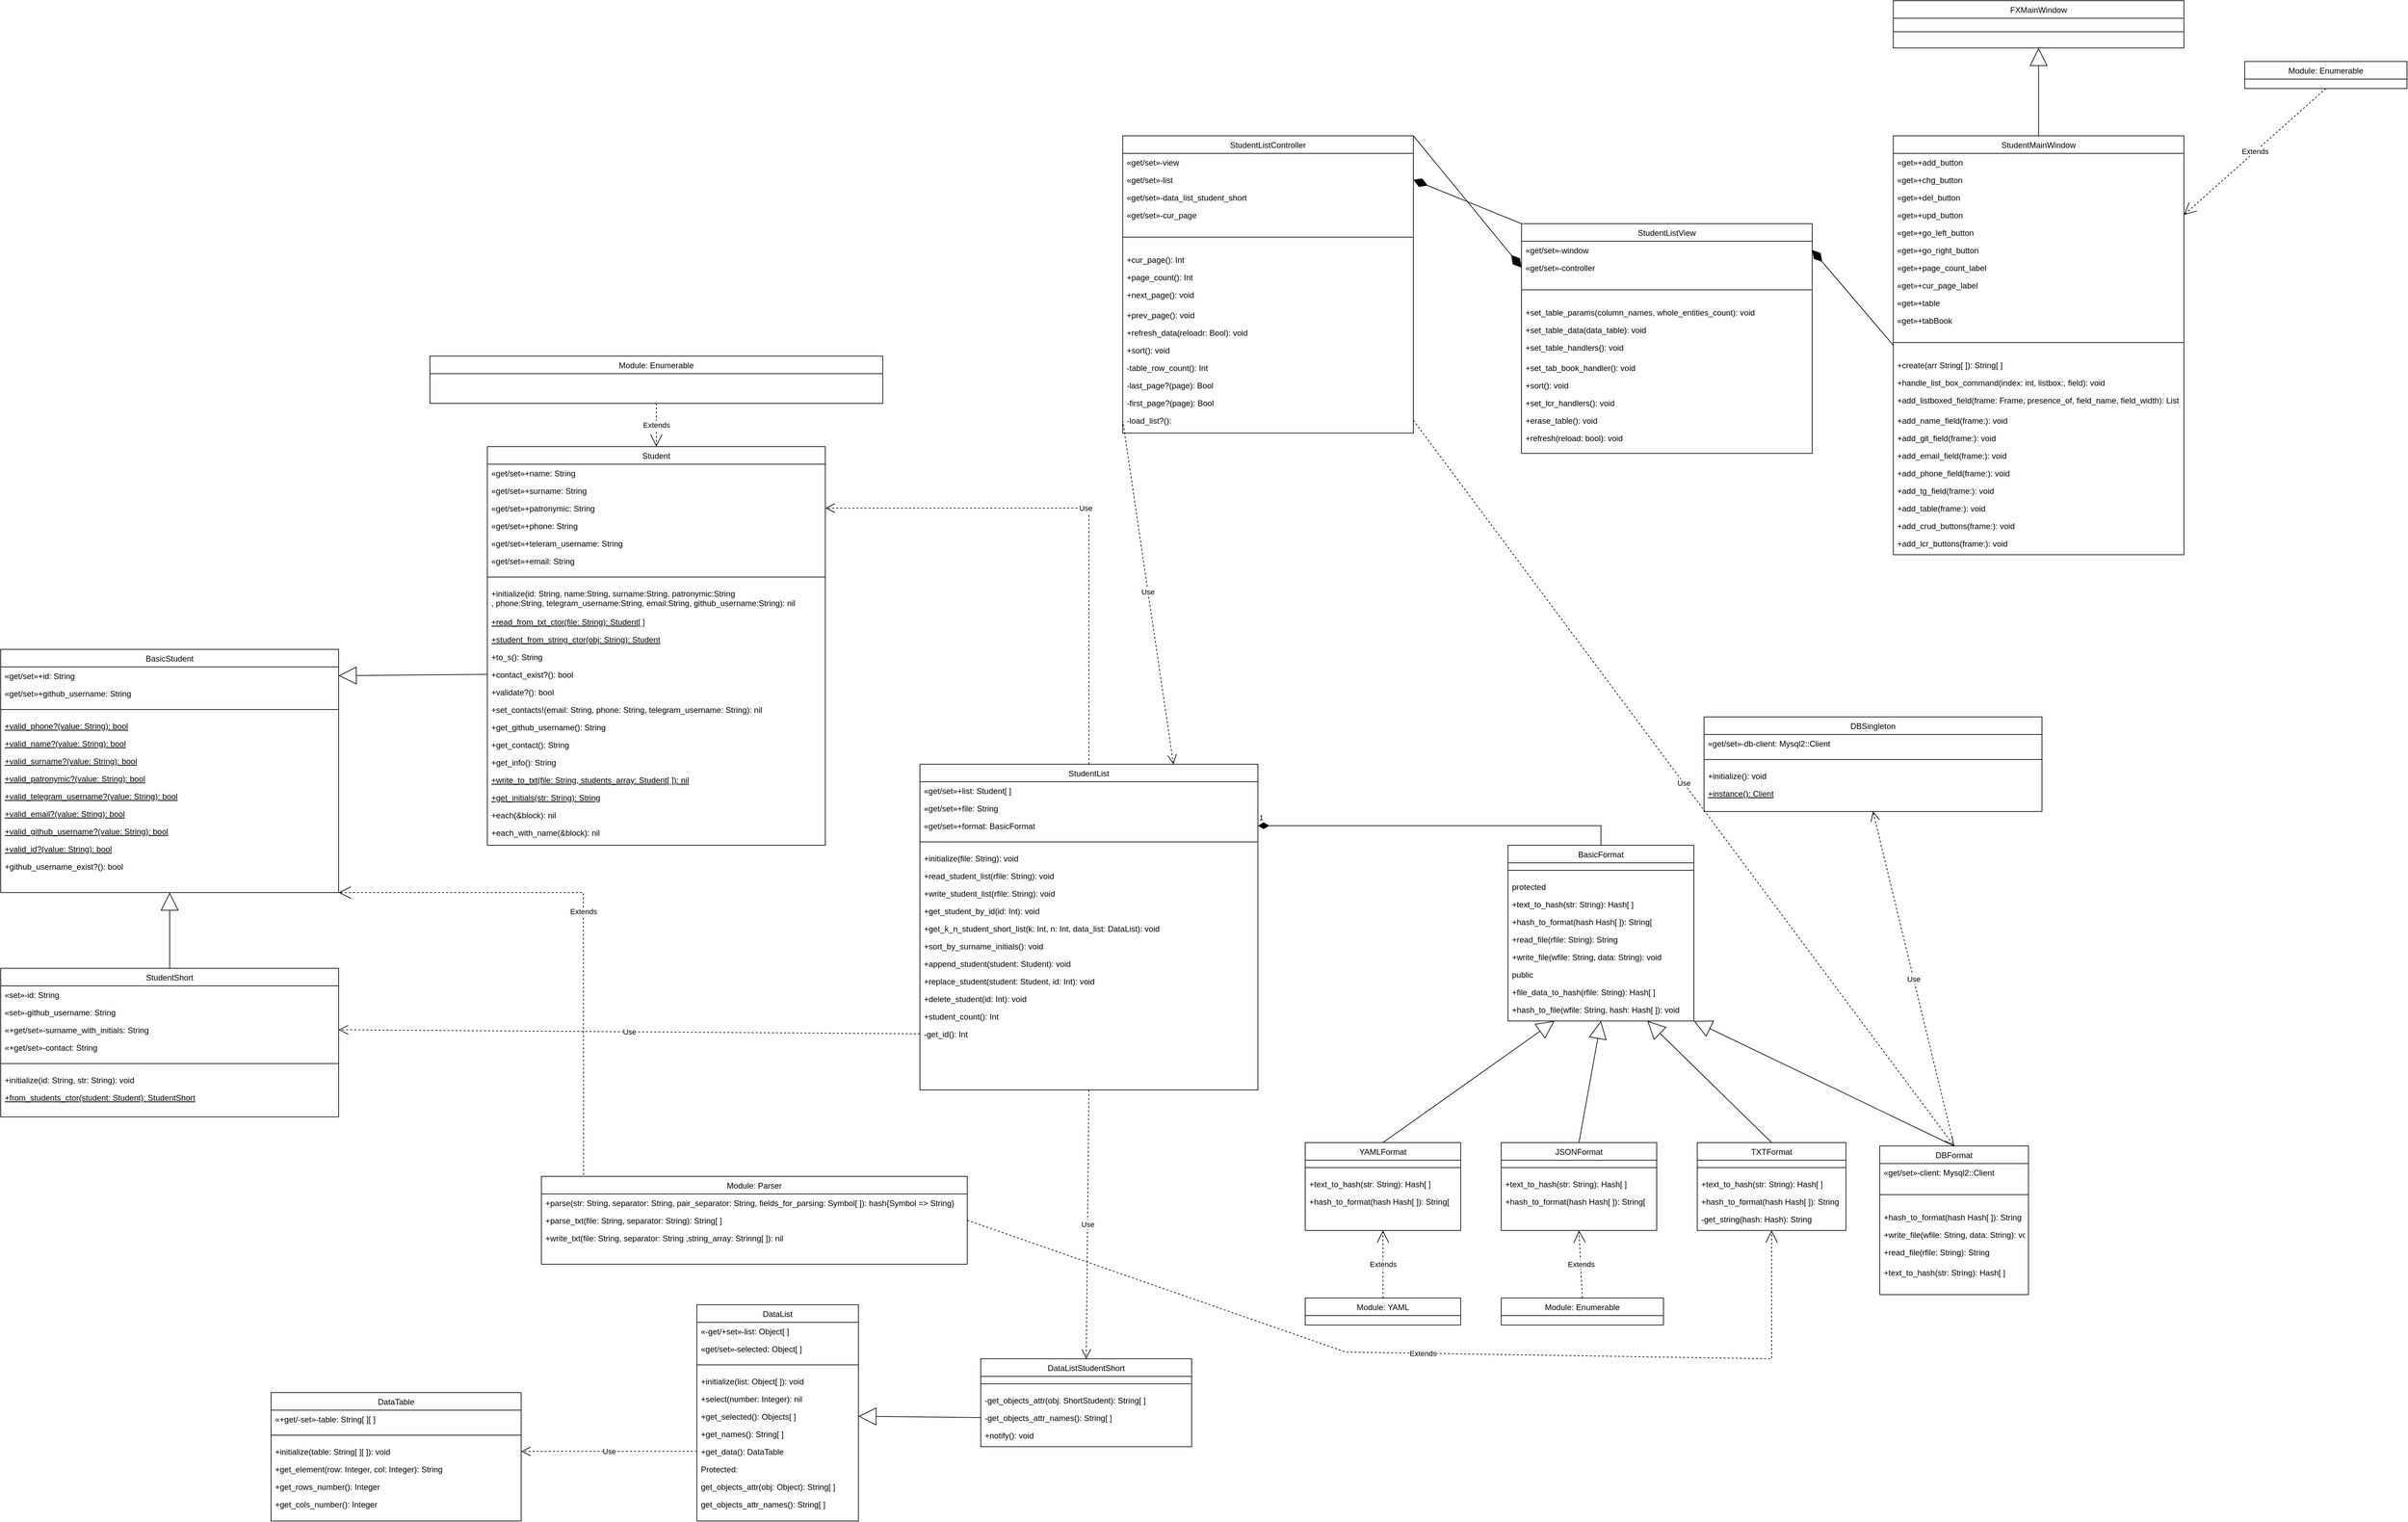 <mxfile version="21.2.2" type="device">
  <diagram id="C5RBs43oDa-KdzZeNtuy" name="Page-1">
    <mxGraphModel dx="640" dy="1919" grid="1" gridSize="10" guides="1" tooltips="1" connect="1" arrows="1" fold="1" page="1" pageScale="1" pageWidth="827" pageHeight="1169" math="0" shadow="0">
      <root>
        <mxCell id="WIyWlLk6GJQsqaUBKTNV-0" />
        <mxCell id="WIyWlLk6GJQsqaUBKTNV-1" parent="WIyWlLk6GJQsqaUBKTNV-0" />
        <mxCell id="zkfFHV4jXpPFQw0GAbJ--17" value="BasicStudent" style="swimlane;fontStyle=0;align=center;verticalAlign=top;childLayout=stackLayout;horizontal=1;startSize=26;horizontalStack=0;resizeParent=1;resizeLast=0;collapsible=1;marginBottom=0;rounded=0;shadow=0;strokeWidth=1;swimlaneFillColor=default;" parent="WIyWlLk6GJQsqaUBKTNV-1" vertex="1">
          <mxGeometry x="200" y="-150" width="500" height="360" as="geometry">
            <mxRectangle x="550" y="140" width="160" height="26" as="alternateBounds" />
          </mxGeometry>
        </mxCell>
        <mxCell id="zkfFHV4jXpPFQw0GAbJ--18" value="«get/set»+id: String" style="text;align=left;verticalAlign=top;spacingLeft=4;spacingRight=4;overflow=hidden;rotatable=0;points=[[0,0.5],[1,0.5]];portConstraint=eastwest;" parent="zkfFHV4jXpPFQw0GAbJ--17" vertex="1">
          <mxGeometry y="26" width="500" height="26" as="geometry" />
        </mxCell>
        <mxCell id="0jIwW-mB24Nk2oX_LSpt-2" value="«get/set»+github_username: String" style="text;align=left;verticalAlign=top;spacingLeft=4;spacingRight=4;overflow=hidden;rotatable=0;points=[[0,0.5],[1,0.5]];portConstraint=eastwest;rounded=0;shadow=0;html=0;" parent="zkfFHV4jXpPFQw0GAbJ--17" vertex="1">
          <mxGeometry y="52" width="500" height="26" as="geometry" />
        </mxCell>
        <mxCell id="zkfFHV4jXpPFQw0GAbJ--23" value="" style="line;html=1;strokeWidth=1;align=left;verticalAlign=middle;spacingTop=-1;spacingLeft=3;spacingRight=3;rotatable=0;labelPosition=right;points=[];portConstraint=eastwest;" parent="zkfFHV4jXpPFQw0GAbJ--17" vertex="1">
          <mxGeometry y="78" width="500" height="22" as="geometry" />
        </mxCell>
        <mxCell id="zkfFHV4jXpPFQw0GAbJ--24" value="+valid_phone?(value: String): bool" style="text;align=left;verticalAlign=top;spacingLeft=4;spacingRight=4;overflow=hidden;rotatable=0;points=[[0,0.5],[1,0.5]];portConstraint=eastwest;fontStyle=4" parent="zkfFHV4jXpPFQw0GAbJ--17" vertex="1">
          <mxGeometry y="100" width="500" height="26" as="geometry" />
        </mxCell>
        <mxCell id="0jIwW-mB24Nk2oX_LSpt-3" value="+valid_name?(value: String): bool" style="text;align=left;verticalAlign=top;spacingLeft=4;spacingRight=4;overflow=hidden;rotatable=0;points=[[0,0.5],[1,0.5]];portConstraint=eastwest;fontStyle=4" parent="zkfFHV4jXpPFQw0GAbJ--17" vertex="1">
          <mxGeometry y="126" width="500" height="26" as="geometry" />
        </mxCell>
        <mxCell id="0jIwW-mB24Nk2oX_LSpt-4" value="+valid_surname?(value: String): bool" style="text;align=left;verticalAlign=top;spacingLeft=4;spacingRight=4;overflow=hidden;rotatable=0;points=[[0,0.5],[1,0.5]];portConstraint=eastwest;fontStyle=4" parent="zkfFHV4jXpPFQw0GAbJ--17" vertex="1">
          <mxGeometry y="152" width="500" height="26" as="geometry" />
        </mxCell>
        <mxCell id="0jIwW-mB24Nk2oX_LSpt-5" value="+valid_patronymic?(value: String): bool" style="text;align=left;verticalAlign=top;spacingLeft=4;spacingRight=4;overflow=hidden;rotatable=0;points=[[0,0.5],[1,0.5]];portConstraint=eastwest;fontStyle=4" parent="zkfFHV4jXpPFQw0GAbJ--17" vertex="1">
          <mxGeometry y="178" width="500" height="26" as="geometry" />
        </mxCell>
        <mxCell id="0jIwW-mB24Nk2oX_LSpt-6" value="+valid_telegram_username?(value: String): bool" style="text;align=left;verticalAlign=top;spacingLeft=4;spacingRight=4;overflow=hidden;rotatable=0;points=[[0,0.5],[1,0.5]];portConstraint=eastwest;fontStyle=4" parent="zkfFHV4jXpPFQw0GAbJ--17" vertex="1">
          <mxGeometry y="204" width="500" height="26" as="geometry" />
        </mxCell>
        <mxCell id="0jIwW-mB24Nk2oX_LSpt-7" value="+valid_email?(value: String): bool" style="text;align=left;verticalAlign=top;spacingLeft=4;spacingRight=4;overflow=hidden;rotatable=0;points=[[0,0.5],[1,0.5]];portConstraint=eastwest;fontStyle=4" parent="zkfFHV4jXpPFQw0GAbJ--17" vertex="1">
          <mxGeometry y="230" width="500" height="26" as="geometry" />
        </mxCell>
        <mxCell id="0jIwW-mB24Nk2oX_LSpt-8" value="+valid_github_username?(value: String): bool" style="text;align=left;verticalAlign=top;spacingLeft=4;spacingRight=4;overflow=hidden;rotatable=0;points=[[0,0.5],[1,0.5]];portConstraint=eastwest;fontStyle=4" parent="zkfFHV4jXpPFQw0GAbJ--17" vertex="1">
          <mxGeometry y="256" width="500" height="26" as="geometry" />
        </mxCell>
        <mxCell id="0jIwW-mB24Nk2oX_LSpt-9" value="+valid_id?(value: String): bool" style="text;align=left;verticalAlign=top;spacingLeft=4;spacingRight=4;overflow=hidden;rotatable=0;points=[[0,0.5],[1,0.5]];portConstraint=eastwest;fontStyle=4" parent="zkfFHV4jXpPFQw0GAbJ--17" vertex="1">
          <mxGeometry y="282" width="500" height="26" as="geometry" />
        </mxCell>
        <mxCell id="0jIwW-mB24Nk2oX_LSpt-10" value="+github_username_exist?(): bool" style="text;align=left;verticalAlign=top;spacingLeft=4;spacingRight=4;overflow=hidden;rotatable=0;points=[[0,0.5],[1,0.5]];portConstraint=eastwest;" parent="zkfFHV4jXpPFQw0GAbJ--17" vertex="1">
          <mxGeometry y="308" width="500" height="26" as="geometry" />
        </mxCell>
        <mxCell id="9F78Hj_hJA_kpTCqYAxS-0" value="Student" style="swimlane;fontStyle=0;align=center;verticalAlign=top;childLayout=stackLayout;horizontal=1;startSize=26;horizontalStack=0;resizeParent=1;resizeLast=0;collapsible=1;marginBottom=0;rounded=0;shadow=0;strokeWidth=1;swimlaneFillColor=default;" parent="WIyWlLk6GJQsqaUBKTNV-1" vertex="1">
          <mxGeometry x="920" y="-450" width="500" height="590" as="geometry">
            <mxRectangle x="550" y="140" width="160" height="26" as="alternateBounds" />
          </mxGeometry>
        </mxCell>
        <mxCell id="9F78Hj_hJA_kpTCqYAxS-2" value="«get/set»+name: String" style="text;align=left;verticalAlign=top;spacingLeft=4;spacingRight=4;overflow=hidden;rotatable=0;points=[[0,0.5],[1,0.5]];portConstraint=eastwest;rounded=0;shadow=0;html=0;" parent="9F78Hj_hJA_kpTCqYAxS-0" vertex="1">
          <mxGeometry y="26" width="500" height="26" as="geometry" />
        </mxCell>
        <mxCell id="9F78Hj_hJA_kpTCqYAxS-3" value="«get/set»+surname: String" style="text;align=left;verticalAlign=top;spacingLeft=4;spacingRight=4;overflow=hidden;rotatable=0;points=[[0,0.5],[1,0.5]];portConstraint=eastwest;rounded=0;shadow=0;html=0;" parent="9F78Hj_hJA_kpTCqYAxS-0" vertex="1">
          <mxGeometry y="52" width="500" height="26" as="geometry" />
        </mxCell>
        <mxCell id="9F78Hj_hJA_kpTCqYAxS-4" value="«get/set»+patronymic: String" style="text;align=left;verticalAlign=top;spacingLeft=4;spacingRight=4;overflow=hidden;rotatable=0;points=[[0,0.5],[1,0.5]];portConstraint=eastwest;rounded=0;shadow=0;html=0;" parent="9F78Hj_hJA_kpTCqYAxS-0" vertex="1">
          <mxGeometry y="78" width="500" height="26" as="geometry" />
        </mxCell>
        <mxCell id="9F78Hj_hJA_kpTCqYAxS-5" value="«get/set»+phone: String" style="text;align=left;verticalAlign=top;spacingLeft=4;spacingRight=4;overflow=hidden;rotatable=0;points=[[0,0.5],[1,0.5]];portConstraint=eastwest;rounded=0;shadow=0;html=0;" parent="9F78Hj_hJA_kpTCqYAxS-0" vertex="1">
          <mxGeometry y="104" width="500" height="26" as="geometry" />
        </mxCell>
        <mxCell id="9F78Hj_hJA_kpTCqYAxS-6" value="«get/set»+teleram_username: String" style="text;align=left;verticalAlign=top;spacingLeft=4;spacingRight=4;overflow=hidden;rotatable=0;points=[[0,0.5],[1,0.5]];portConstraint=eastwest;rounded=0;shadow=0;html=0;" parent="9F78Hj_hJA_kpTCqYAxS-0" vertex="1">
          <mxGeometry y="130" width="500" height="26" as="geometry" />
        </mxCell>
        <mxCell id="9F78Hj_hJA_kpTCqYAxS-7" value="«get/set»+email: String" style="text;align=left;verticalAlign=top;spacingLeft=4;spacingRight=4;overflow=hidden;rotatable=0;points=[[0,0.5],[1,0.5]];portConstraint=eastwest;rounded=0;shadow=0;html=0;" parent="9F78Hj_hJA_kpTCqYAxS-0" vertex="1">
          <mxGeometry y="156" width="500" height="26" as="geometry" />
        </mxCell>
        <mxCell id="9F78Hj_hJA_kpTCqYAxS-9" value="" style="line;html=1;strokeWidth=1;align=left;verticalAlign=middle;spacingTop=-1;spacingLeft=3;spacingRight=3;rotatable=0;labelPosition=right;points=[];portConstraint=eastwest;" parent="9F78Hj_hJA_kpTCqYAxS-0" vertex="1">
          <mxGeometry y="182" width="500" height="22" as="geometry" />
        </mxCell>
        <mxCell id="9F78Hj_hJA_kpTCqYAxS-23" value="+initialize(id: String, name:String, surname:String, patronymic:String&#xa;, phone:String, telegram_username:String, email:String, github_username:String): nil" style="text;align=left;verticalAlign=top;spacingLeft=4;spacingRight=4;overflow=hidden;rotatable=0;points=[[0,0.5],[1,0.5]];portConstraint=eastwest;" parent="9F78Hj_hJA_kpTCqYAxS-0" vertex="1">
          <mxGeometry y="204" width="500" height="42" as="geometry" />
        </mxCell>
        <mxCell id="9F78Hj_hJA_kpTCqYAxS-29" value="+read_from_txt_ctor(file: String): Student[ ]" style="text;align=left;verticalAlign=top;spacingLeft=4;spacingRight=4;overflow=hidden;rotatable=0;points=[[0,0.5],[1,0.5]];portConstraint=eastwest;fontStyle=4" parent="9F78Hj_hJA_kpTCqYAxS-0" vertex="1">
          <mxGeometry y="246" width="500" height="26" as="geometry" />
        </mxCell>
        <mxCell id="9F78Hj_hJA_kpTCqYAxS-24" value="+student_from_string_ctor(obj: String): Student" style="text;align=left;verticalAlign=top;spacingLeft=4;spacingRight=4;overflow=hidden;rotatable=0;points=[[0,0.5],[1,0.5]];portConstraint=eastwest;fontStyle=4" parent="9F78Hj_hJA_kpTCqYAxS-0" vertex="1">
          <mxGeometry y="272" width="500" height="26" as="geometry" />
        </mxCell>
        <mxCell id="9F78Hj_hJA_kpTCqYAxS-10" value="+to_s(): String" style="text;align=left;verticalAlign=top;spacingLeft=4;spacingRight=4;overflow=hidden;rotatable=0;points=[[0,0.5],[1,0.5]];portConstraint=eastwest;" parent="9F78Hj_hJA_kpTCqYAxS-0" vertex="1">
          <mxGeometry y="298" width="500" height="26" as="geometry" />
        </mxCell>
        <mxCell id="9F78Hj_hJA_kpTCqYAxS-20" value="+contact_exist?(): bool" style="text;align=left;verticalAlign=top;spacingLeft=4;spacingRight=4;overflow=hidden;rotatable=0;points=[[0,0.5],[1,0.5]];portConstraint=eastwest;" parent="9F78Hj_hJA_kpTCqYAxS-0" vertex="1">
          <mxGeometry y="324" width="500" height="26" as="geometry" />
        </mxCell>
        <mxCell id="9F78Hj_hJA_kpTCqYAxS-21" value="+validate?(): bool" style="text;align=left;verticalAlign=top;spacingLeft=4;spacingRight=4;overflow=hidden;rotatable=0;points=[[0,0.5],[1,0.5]];portConstraint=eastwest;" parent="9F78Hj_hJA_kpTCqYAxS-0" vertex="1">
          <mxGeometry y="350" width="500" height="26" as="geometry" />
        </mxCell>
        <mxCell id="9F78Hj_hJA_kpTCqYAxS-22" value="+set_contacts!(email: String, phone: String, telegram_username: String): nil" style="text;align=left;verticalAlign=top;spacingLeft=4;spacingRight=4;overflow=hidden;rotatable=0;points=[[0,0.5],[1,0.5]];portConstraint=eastwest;" parent="9F78Hj_hJA_kpTCqYAxS-0" vertex="1">
          <mxGeometry y="376" width="500" height="26" as="geometry" />
        </mxCell>
        <mxCell id="9F78Hj_hJA_kpTCqYAxS-26" value="+get_github_username(): String" style="text;align=left;verticalAlign=top;spacingLeft=4;spacingRight=4;overflow=hidden;rotatable=0;points=[[0,0.5],[1,0.5]];portConstraint=eastwest;fontStyle=0" parent="9F78Hj_hJA_kpTCqYAxS-0" vertex="1">
          <mxGeometry y="402" width="500" height="26" as="geometry" />
        </mxCell>
        <mxCell id="9F78Hj_hJA_kpTCqYAxS-27" value="+get_contact(): String" style="text;align=left;verticalAlign=top;spacingLeft=4;spacingRight=4;overflow=hidden;rotatable=0;points=[[0,0.5],[1,0.5]];portConstraint=eastwest;fontStyle=0" parent="9F78Hj_hJA_kpTCqYAxS-0" vertex="1">
          <mxGeometry y="428" width="500" height="26" as="geometry" />
        </mxCell>
        <mxCell id="9F78Hj_hJA_kpTCqYAxS-28" value="+get_info(): String" style="text;align=left;verticalAlign=top;spacingLeft=4;spacingRight=4;overflow=hidden;rotatable=0;points=[[0,0.5],[1,0.5]];portConstraint=eastwest;fontStyle=0" parent="9F78Hj_hJA_kpTCqYAxS-0" vertex="1">
          <mxGeometry y="454" width="500" height="26" as="geometry" />
        </mxCell>
        <mxCell id="9F78Hj_hJA_kpTCqYAxS-30" value="+write_to_txt(file: String, students_array: Student[ ]): nil" style="text;align=left;verticalAlign=top;spacingLeft=4;spacingRight=4;overflow=hidden;rotatable=0;points=[[0,0.5],[1,0.5]];portConstraint=eastwest;fontStyle=4" parent="9F78Hj_hJA_kpTCqYAxS-0" vertex="1">
          <mxGeometry y="480" width="500" height="26" as="geometry" />
        </mxCell>
        <mxCell id="9F78Hj_hJA_kpTCqYAxS-25" value="+get_initials(str: String): String" style="text;align=left;verticalAlign=top;spacingLeft=4;spacingRight=4;overflow=hidden;rotatable=0;points=[[0,0.5],[1,0.5]];portConstraint=eastwest;fontStyle=4" parent="9F78Hj_hJA_kpTCqYAxS-0" vertex="1">
          <mxGeometry y="506" width="500" height="26" as="geometry" />
        </mxCell>
        <mxCell id="7bPtvLklRIi0uL-i7zXn-5" value="+each(&amp;block): nil" style="text;align=left;verticalAlign=top;spacingLeft=4;spacingRight=4;overflow=hidden;rotatable=0;points=[[0,0.5],[1,0.5]];portConstraint=eastwest;fontStyle=0" parent="9F78Hj_hJA_kpTCqYAxS-0" vertex="1">
          <mxGeometry y="532" width="500" height="26" as="geometry" />
        </mxCell>
        <mxCell id="7bPtvLklRIi0uL-i7zXn-6" value="+each_with_name(&amp;block): nil" style="text;align=left;verticalAlign=top;spacingLeft=4;spacingRight=4;overflow=hidden;rotatable=0;points=[[0,0.5],[1,0.5]];portConstraint=eastwest;fontStyle=0" parent="9F78Hj_hJA_kpTCqYAxS-0" vertex="1">
          <mxGeometry y="558" width="500" height="26" as="geometry" />
        </mxCell>
        <mxCell id="9F78Hj_hJA_kpTCqYAxS-31" value="StudentShort" style="swimlane;fontStyle=0;align=center;verticalAlign=top;childLayout=stackLayout;horizontal=1;startSize=26;horizontalStack=0;resizeParent=1;resizeLast=0;collapsible=1;marginBottom=0;rounded=0;shadow=0;strokeWidth=1;swimlaneFillColor=default;" parent="WIyWlLk6GJQsqaUBKTNV-1" vertex="1">
          <mxGeometry x="200" y="322" width="500" height="220" as="geometry">
            <mxRectangle x="550" y="140" width="160" height="26" as="alternateBounds" />
          </mxGeometry>
        </mxCell>
        <mxCell id="9F78Hj_hJA_kpTCqYAxS-32" value="«set»-id: String" style="text;align=left;verticalAlign=top;spacingLeft=4;spacingRight=4;overflow=hidden;rotatable=0;points=[[0,0.5],[1,0.5]];portConstraint=eastwest;" parent="9F78Hj_hJA_kpTCqYAxS-31" vertex="1">
          <mxGeometry y="26" width="500" height="26" as="geometry" />
        </mxCell>
        <mxCell id="9F78Hj_hJA_kpTCqYAxS-33" value="«set»-github_username: String" style="text;align=left;verticalAlign=top;spacingLeft=4;spacingRight=4;overflow=hidden;rotatable=0;points=[[0,0.5],[1,0.5]];portConstraint=eastwest;rounded=0;shadow=0;html=0;" parent="9F78Hj_hJA_kpTCqYAxS-31" vertex="1">
          <mxGeometry y="52" width="500" height="26" as="geometry" />
        </mxCell>
        <mxCell id="9F78Hj_hJA_kpTCqYAxS-44" value="«+get/set»-surname_with_initials: String" style="text;align=left;verticalAlign=top;spacingLeft=4;spacingRight=4;overflow=hidden;rotatable=0;points=[[0,0.5],[1,0.5]];portConstraint=eastwest;rounded=0;shadow=0;html=0;" parent="9F78Hj_hJA_kpTCqYAxS-31" vertex="1">
          <mxGeometry y="78" width="500" height="26" as="geometry" />
        </mxCell>
        <mxCell id="9F78Hj_hJA_kpTCqYAxS-45" value="«+get/set»-contact: String" style="text;align=left;verticalAlign=top;spacingLeft=4;spacingRight=4;overflow=hidden;rotatable=0;points=[[0,0.5],[1,0.5]];portConstraint=eastwest;rounded=0;shadow=0;html=0;" parent="9F78Hj_hJA_kpTCqYAxS-31" vertex="1">
          <mxGeometry y="104" width="500" height="26" as="geometry" />
        </mxCell>
        <mxCell id="9F78Hj_hJA_kpTCqYAxS-34" value="" style="line;html=1;strokeWidth=1;align=left;verticalAlign=middle;spacingTop=-1;spacingLeft=3;spacingRight=3;rotatable=0;labelPosition=right;points=[];portConstraint=eastwest;" parent="9F78Hj_hJA_kpTCqYAxS-31" vertex="1">
          <mxGeometry y="130" width="500" height="22" as="geometry" />
        </mxCell>
        <mxCell id="9F78Hj_hJA_kpTCqYAxS-43" value="+initialize(id: String, str: String): void" style="text;align=left;verticalAlign=top;spacingLeft=4;spacingRight=4;overflow=hidden;rotatable=0;points=[[0,0.5],[1,0.5]];portConstraint=eastwest;" parent="9F78Hj_hJA_kpTCqYAxS-31" vertex="1">
          <mxGeometry y="152" width="500" height="26" as="geometry" />
        </mxCell>
        <mxCell id="9F78Hj_hJA_kpTCqYAxS-47" value="+from_students_ctor(student: Student): StudentShort" style="text;align=left;verticalAlign=top;spacingLeft=4;spacingRight=4;overflow=hidden;rotatable=0;points=[[0,0.5],[1,0.5]];portConstraint=eastwest;fontStyle=4" parent="9F78Hj_hJA_kpTCqYAxS-31" vertex="1">
          <mxGeometry y="178" width="500" height="26" as="geometry" />
        </mxCell>
        <mxCell id="9F78Hj_hJA_kpTCqYAxS-48" value="" style="endArrow=block;endFill=0;endSize=24;html=1;rounded=0;entryX=1;entryY=0.5;entryDx=0;entryDy=0;exitX=0;exitY=0.5;exitDx=0;exitDy=0;" parent="WIyWlLk6GJQsqaUBKTNV-1" source="9F78Hj_hJA_kpTCqYAxS-20" target="zkfFHV4jXpPFQw0GAbJ--18" edge="1">
          <mxGeometry width="160" relative="1" as="geometry">
            <mxPoint x="900" y="-220" as="sourcePoint" />
            <mxPoint x="950" y="530" as="targetPoint" />
          </mxGeometry>
        </mxCell>
        <mxCell id="9F78Hj_hJA_kpTCqYAxS-50" value="" style="endArrow=block;endFill=0;endSize=24;html=1;rounded=0;exitX=0.5;exitY=0;exitDx=0;exitDy=0;entryX=0.5;entryY=1;entryDx=0;entryDy=0;" parent="WIyWlLk6GJQsqaUBKTNV-1" source="9F78Hj_hJA_kpTCqYAxS-31" target="zkfFHV4jXpPFQw0GAbJ--17" edge="1">
          <mxGeometry width="160" relative="1" as="geometry">
            <mxPoint x="898" y="265" as="sourcePoint" />
            <mxPoint x="420" y="400" as="targetPoint" />
          </mxGeometry>
        </mxCell>
        <mxCell id="9F78Hj_hJA_kpTCqYAxS-51" value="Module: Parser" style="swimlane;fontStyle=0;align=center;verticalAlign=top;childLayout=stackLayout;horizontal=1;startSize=26;horizontalStack=0;resizeParent=1;resizeLast=0;collapsible=1;marginBottom=0;rounded=0;shadow=0;strokeWidth=1;swimlaneFillColor=default;" parent="WIyWlLk6GJQsqaUBKTNV-1" vertex="1">
          <mxGeometry x="1000" y="630" width="630" height="130" as="geometry">
            <mxRectangle x="550" y="140" width="160" height="26" as="alternateBounds" />
          </mxGeometry>
        </mxCell>
        <mxCell id="9F78Hj_hJA_kpTCqYAxS-57" value="+parse(str: String, separator: String, pair_separator: String, fields_for_parsing: Symbol[ ]): hash{Symbol =&gt; String}" style="text;align=left;verticalAlign=top;spacingLeft=4;spacingRight=4;overflow=hidden;rotatable=0;points=[[0,0.5],[1,0.5]];portConstraint=eastwest;" parent="9F78Hj_hJA_kpTCqYAxS-51" vertex="1">
          <mxGeometry y="26" width="630" height="26" as="geometry" />
        </mxCell>
        <mxCell id="9F78Hj_hJA_kpTCqYAxS-59" value="+parse_txt(file: String, separator: String): String[ ]" style="text;align=left;verticalAlign=top;spacingLeft=4;spacingRight=4;overflow=hidden;rotatable=0;points=[[0,0.5],[1,0.5]];portConstraint=eastwest;" parent="9F78Hj_hJA_kpTCqYAxS-51" vertex="1">
          <mxGeometry y="52" width="630" height="26" as="geometry" />
        </mxCell>
        <mxCell id="9F78Hj_hJA_kpTCqYAxS-60" value="+write_txt(file: String, separator: String ,string_array: Strinng[ ]): nil" style="text;align=left;verticalAlign=top;spacingLeft=4;spacingRight=4;overflow=hidden;rotatable=0;points=[[0,0.5],[1,0.5]];portConstraint=eastwest;" parent="9F78Hj_hJA_kpTCqYAxS-51" vertex="1">
          <mxGeometry y="78" width="630" height="26" as="geometry" />
        </mxCell>
        <mxCell id="9F78Hj_hJA_kpTCqYAxS-63" value="Extends" style="endArrow=open;endSize=16;endFill=0;html=1;rounded=0;entryX=1;entryY=1;entryDx=0;entryDy=0;exitX=0.099;exitY=-0.015;exitDx=0;exitDy=0;exitPerimeter=0;dashed=1;" parent="WIyWlLk6GJQsqaUBKTNV-1" source="9F78Hj_hJA_kpTCqYAxS-51" target="zkfFHV4jXpPFQw0GAbJ--17" edge="1">
          <mxGeometry width="160" relative="1" as="geometry">
            <mxPoint x="730" y="550" as="sourcePoint" />
            <mxPoint x="890" y="550" as="targetPoint" />
            <Array as="points">
              <mxPoint x="1062" y="210" />
            </Array>
          </mxGeometry>
        </mxCell>
        <mxCell id="LajVdY8BO4-VR4iBwgiG-0" value="DataTable" style="swimlane;fontStyle=0;align=center;verticalAlign=top;childLayout=stackLayout;horizontal=1;startSize=26;horizontalStack=0;resizeParent=1;resizeLast=0;collapsible=1;marginBottom=0;rounded=0;shadow=0;strokeWidth=1;swimlaneFillColor=default;" parent="WIyWlLk6GJQsqaUBKTNV-1" vertex="1">
          <mxGeometry x="600" y="950" width="370" height="190" as="geometry">
            <mxRectangle x="550" y="140" width="160" height="26" as="alternateBounds" />
          </mxGeometry>
        </mxCell>
        <mxCell id="LajVdY8BO4-VR4iBwgiG-3" value="«+get/-set»-table: String[ ][ ]" style="text;align=left;verticalAlign=top;spacingLeft=4;spacingRight=4;overflow=hidden;rotatable=0;points=[[0,0.5],[1,0.5]];portConstraint=eastwest;rounded=0;shadow=0;html=0;" parent="LajVdY8BO4-VR4iBwgiG-0" vertex="1">
          <mxGeometry y="26" width="370" height="26" as="geometry" />
        </mxCell>
        <mxCell id="LajVdY8BO4-VR4iBwgiG-5" value="" style="line;html=1;strokeWidth=1;align=left;verticalAlign=middle;spacingTop=-1;spacingLeft=3;spacingRight=3;rotatable=0;labelPosition=right;points=[];portConstraint=eastwest;" parent="LajVdY8BO4-VR4iBwgiG-0" vertex="1">
          <mxGeometry y="52" width="370" height="22" as="geometry" />
        </mxCell>
        <mxCell id="LajVdY8BO4-VR4iBwgiG-6" value="+initialize(table: String[ ][ ]): void" style="text;align=left;verticalAlign=top;spacingLeft=4;spacingRight=4;overflow=hidden;rotatable=0;points=[[0,0.5],[1,0.5]];portConstraint=eastwest;" parent="LajVdY8BO4-VR4iBwgiG-0" vertex="1">
          <mxGeometry y="74" width="370" height="26" as="geometry" />
        </mxCell>
        <mxCell id="LajVdY8BO4-VR4iBwgiG-8" value="+get_element(row: Integer, col: Integer): String" style="text;align=left;verticalAlign=top;spacingLeft=4;spacingRight=4;overflow=hidden;rotatable=0;points=[[0,0.5],[1,0.5]];portConstraint=eastwest;" parent="LajVdY8BO4-VR4iBwgiG-0" vertex="1">
          <mxGeometry y="100" width="370" height="26" as="geometry" />
        </mxCell>
        <mxCell id="LajVdY8BO4-VR4iBwgiG-9" value="+get_rows_number(): Integer" style="text;align=left;verticalAlign=top;spacingLeft=4;spacingRight=4;overflow=hidden;rotatable=0;points=[[0,0.5],[1,0.5]];portConstraint=eastwest;" parent="LajVdY8BO4-VR4iBwgiG-0" vertex="1">
          <mxGeometry y="126" width="370" height="26" as="geometry" />
        </mxCell>
        <mxCell id="LajVdY8BO4-VR4iBwgiG-10" value="+get_cols_number(): Integer" style="text;align=left;verticalAlign=top;spacingLeft=4;spacingRight=4;overflow=hidden;rotatable=0;points=[[0,0.5],[1,0.5]];portConstraint=eastwest;" parent="LajVdY8BO4-VR4iBwgiG-0" vertex="1">
          <mxGeometry y="152" width="370" height="26" as="geometry" />
        </mxCell>
        <mxCell id="LajVdY8BO4-VR4iBwgiG-11" value="DataList" style="swimlane;fontStyle=0;align=center;verticalAlign=top;childLayout=stackLayout;horizontal=1;startSize=26;horizontalStack=0;resizeParent=1;resizeLast=0;collapsible=1;marginBottom=0;rounded=0;shadow=0;strokeWidth=1;swimlaneFillColor=default;" parent="WIyWlLk6GJQsqaUBKTNV-1" vertex="1">
          <mxGeometry x="1230" y="820" width="239" height="320" as="geometry">
            <mxRectangle x="550" y="140" width="160" height="26" as="alternateBounds" />
          </mxGeometry>
        </mxCell>
        <mxCell id="LajVdY8BO4-VR4iBwgiG-12" value="«-get/+set»-list: Object[ ]" style="text;align=left;verticalAlign=top;spacingLeft=4;spacingRight=4;overflow=hidden;rotatable=0;points=[[0,0.5],[1,0.5]];portConstraint=eastwest;rounded=0;shadow=0;html=0;" parent="LajVdY8BO4-VR4iBwgiG-11" vertex="1">
          <mxGeometry y="26" width="239" height="26" as="geometry" />
        </mxCell>
        <mxCell id="LajVdY8BO4-VR4iBwgiG-18" value="«get/set»-selected: Object[ ]" style="text;align=left;verticalAlign=top;spacingLeft=4;spacingRight=4;overflow=hidden;rotatable=0;points=[[0,0.5],[1,0.5]];portConstraint=eastwest;rounded=0;shadow=0;html=0;" parent="LajVdY8BO4-VR4iBwgiG-11" vertex="1">
          <mxGeometry y="52" width="239" height="26" as="geometry" />
        </mxCell>
        <mxCell id="LajVdY8BO4-VR4iBwgiG-13" value="" style="line;html=1;strokeWidth=1;align=left;verticalAlign=middle;spacingTop=-1;spacingLeft=3;spacingRight=3;rotatable=0;labelPosition=right;points=[];portConstraint=eastwest;" parent="LajVdY8BO4-VR4iBwgiG-11" vertex="1">
          <mxGeometry y="78" width="239" height="22" as="geometry" />
        </mxCell>
        <mxCell id="LajVdY8BO4-VR4iBwgiG-14" value="+initialize(list: Object[ ]): void" style="text;align=left;verticalAlign=top;spacingLeft=4;spacingRight=4;overflow=hidden;rotatable=0;points=[[0,0.5],[1,0.5]];portConstraint=eastwest;" parent="LajVdY8BO4-VR4iBwgiG-11" vertex="1">
          <mxGeometry y="100" width="239" height="26" as="geometry" />
        </mxCell>
        <mxCell id="LajVdY8BO4-VR4iBwgiG-15" value="+select(number: Integer): nil" style="text;align=left;verticalAlign=top;spacingLeft=4;spacingRight=4;overflow=hidden;rotatable=0;points=[[0,0.5],[1,0.5]];portConstraint=eastwest;" parent="LajVdY8BO4-VR4iBwgiG-11" vertex="1">
          <mxGeometry y="126" width="239" height="26" as="geometry" />
        </mxCell>
        <mxCell id="LajVdY8BO4-VR4iBwgiG-16" value="+get_selected(): Objects[ ]" style="text;align=left;verticalAlign=top;spacingLeft=4;spacingRight=4;overflow=hidden;rotatable=0;points=[[0,0.5],[1,0.5]];portConstraint=eastwest;" parent="LajVdY8BO4-VR4iBwgiG-11" vertex="1">
          <mxGeometry y="152" width="239" height="26" as="geometry" />
        </mxCell>
        <mxCell id="LajVdY8BO4-VR4iBwgiG-17" value="+get_names(): String[ ]" style="text;align=left;verticalAlign=top;spacingLeft=4;spacingRight=4;overflow=hidden;rotatable=0;points=[[0,0.5],[1,0.5]];portConstraint=eastwest;" parent="LajVdY8BO4-VR4iBwgiG-11" vertex="1">
          <mxGeometry y="178" width="239" height="26" as="geometry" />
        </mxCell>
        <mxCell id="LajVdY8BO4-VR4iBwgiG-19" value="+get_data(): DataTable" style="text;align=left;verticalAlign=top;spacingLeft=4;spacingRight=4;overflow=hidden;rotatable=0;points=[[0,0.5],[1,0.5]];portConstraint=eastwest;" parent="LajVdY8BO4-VR4iBwgiG-11" vertex="1">
          <mxGeometry y="204" width="239" height="26" as="geometry" />
        </mxCell>
        <mxCell id="LajVdY8BO4-VR4iBwgiG-20" value="Protected:" style="text;align=left;verticalAlign=top;spacingLeft=4;spacingRight=4;overflow=hidden;rotatable=0;points=[[0,0.5],[1,0.5]];portConstraint=eastwest;" parent="LajVdY8BO4-VR4iBwgiG-11" vertex="1">
          <mxGeometry y="230" width="239" height="26" as="geometry" />
        </mxCell>
        <mxCell id="LajVdY8BO4-VR4iBwgiG-21" value="get_objects_attr(obj: Object): String[ ] " style="text;align=left;verticalAlign=top;spacingLeft=4;spacingRight=4;overflow=hidden;rotatable=0;points=[[0,0.5],[1,0.5]];portConstraint=eastwest;" parent="LajVdY8BO4-VR4iBwgiG-11" vertex="1">
          <mxGeometry y="256" width="239" height="26" as="geometry" />
        </mxCell>
        <mxCell id="LajVdY8BO4-VR4iBwgiG-22" value="get_objects_attr_names(): String[ ] " style="text;align=left;verticalAlign=top;spacingLeft=4;spacingRight=4;overflow=hidden;rotatable=0;points=[[0,0.5],[1,0.5]];portConstraint=eastwest;" parent="LajVdY8BO4-VR4iBwgiG-11" vertex="1">
          <mxGeometry y="282" width="239" height="26" as="geometry" />
        </mxCell>
        <mxCell id="LajVdY8BO4-VR4iBwgiG-23" value="DataListStudentShort" style="swimlane;fontStyle=0;align=center;verticalAlign=top;childLayout=stackLayout;horizontal=1;startSize=26;horizontalStack=0;resizeParent=1;resizeLast=0;collapsible=1;marginBottom=0;rounded=0;shadow=0;strokeWidth=1;swimlaneFillColor=default;" parent="WIyWlLk6GJQsqaUBKTNV-1" vertex="1">
          <mxGeometry x="1650" y="900" width="312" height="130" as="geometry">
            <mxRectangle x="550" y="140" width="160" height="26" as="alternateBounds" />
          </mxGeometry>
        </mxCell>
        <mxCell id="LajVdY8BO4-VR4iBwgiG-26" value="" style="line;html=1;strokeWidth=1;align=left;verticalAlign=middle;spacingTop=-1;spacingLeft=3;spacingRight=3;rotatable=0;labelPosition=right;points=[];portConstraint=eastwest;" parent="LajVdY8BO4-VR4iBwgiG-23" vertex="1">
          <mxGeometry y="26" width="312" height="22" as="geometry" />
        </mxCell>
        <mxCell id="LajVdY8BO4-VR4iBwgiG-33" value="-get_objects_attr(obj: ShortStudent): String[ ] " style="text;align=left;verticalAlign=top;spacingLeft=4;spacingRight=4;overflow=hidden;rotatable=0;points=[[0,0.5],[1,0.5]];portConstraint=eastwest;" parent="LajVdY8BO4-VR4iBwgiG-23" vertex="1">
          <mxGeometry y="48" width="312" height="26" as="geometry" />
        </mxCell>
        <mxCell id="LajVdY8BO4-VR4iBwgiG-34" value="-get_objects_attr_names(): String[ ] " style="text;align=left;verticalAlign=top;spacingLeft=4;spacingRight=4;overflow=hidden;rotatable=0;points=[[0,0.5],[1,0.5]];portConstraint=eastwest;" parent="LajVdY8BO4-VR4iBwgiG-23" vertex="1">
          <mxGeometry y="74" width="312" height="26" as="geometry" />
        </mxCell>
        <mxCell id="NtSyXkSc8K4E6KsWab8v-97" value="+notify(): void " style="text;align=left;verticalAlign=top;spacingLeft=4;spacingRight=4;overflow=hidden;rotatable=0;points=[[0,0.5],[1,0.5]];portConstraint=eastwest;" vertex="1" parent="LajVdY8BO4-VR4iBwgiG-23">
          <mxGeometry y="100" width="312" height="26" as="geometry" />
        </mxCell>
        <mxCell id="LajVdY8BO4-VR4iBwgiG-35" value="" style="endArrow=block;endFill=0;endSize=24;html=1;rounded=0;exitX=0;exitY=0.5;exitDx=0;exitDy=0;entryX=1;entryY=0.5;entryDx=0;entryDy=0;" parent="WIyWlLk6GJQsqaUBKTNV-1" source="LajVdY8BO4-VR4iBwgiG-34" target="LajVdY8BO4-VR4iBwgiG-16" edge="1">
          <mxGeometry width="160" relative="1" as="geometry">
            <mxPoint x="1450" y="830" as="sourcePoint" />
            <mxPoint x="1450" y="710" as="targetPoint" />
          </mxGeometry>
        </mxCell>
        <mxCell id="7bPtvLklRIi0uL-i7zXn-0" value="Module: Enumerable" style="swimlane;fontStyle=0;align=center;verticalAlign=top;childLayout=stackLayout;horizontal=1;startSize=26;horizontalStack=0;resizeParent=1;resizeLast=0;collapsible=1;marginBottom=0;rounded=0;shadow=0;strokeWidth=1;swimlaneFillColor=default;" parent="WIyWlLk6GJQsqaUBKTNV-1" vertex="1">
          <mxGeometry x="835" y="-584" width="670" height="70" as="geometry">
            <mxRectangle x="550" y="140" width="160" height="26" as="alternateBounds" />
          </mxGeometry>
        </mxCell>
        <mxCell id="7bPtvLklRIi0uL-i7zXn-4" value="Extends" style="endArrow=open;endSize=16;endFill=0;html=1;rounded=0;entryX=0.5;entryY=0;entryDx=0;entryDy=0;exitX=0.5;exitY=1;exitDx=0;exitDy=0;dashed=1;" parent="WIyWlLk6GJQsqaUBKTNV-1" source="7bPtvLklRIi0uL-i7zXn-0" target="9F78Hj_hJA_kpTCqYAxS-0" edge="1">
          <mxGeometry width="160" relative="1" as="geometry">
            <mxPoint x="816" y="98" as="sourcePoint" />
            <mxPoint x="664" y="-150" as="targetPoint" />
          </mxGeometry>
        </mxCell>
        <mxCell id="7bPtvLklRIi0uL-i7zXn-11" value="StudentList" style="swimlane;fontStyle=0;align=center;verticalAlign=top;childLayout=stackLayout;horizontal=1;startSize=26;horizontalStack=0;resizeParent=1;resizeLast=0;collapsible=1;marginBottom=0;rounded=0;shadow=0;strokeWidth=1;swimlaneFillColor=default;" parent="WIyWlLk6GJQsqaUBKTNV-1" vertex="1">
          <mxGeometry x="1560" y="20" width="500" height="482" as="geometry">
            <mxRectangle x="550" y="140" width="160" height="26" as="alternateBounds" />
          </mxGeometry>
        </mxCell>
        <mxCell id="7bPtvLklRIi0uL-i7zXn-12" value="«get/set»+list: Student[ ]" style="text;align=left;verticalAlign=top;spacingLeft=4;spacingRight=4;overflow=hidden;rotatable=0;points=[[0,0.5],[1,0.5]];portConstraint=eastwest;rounded=0;shadow=0;html=0;" parent="7bPtvLklRIi0uL-i7zXn-11" vertex="1">
          <mxGeometry y="26" width="500" height="26" as="geometry" />
        </mxCell>
        <mxCell id="7bPtvLklRIi0uL-i7zXn-13" value="«get/set»+file: String" style="text;align=left;verticalAlign=top;spacingLeft=4;spacingRight=4;overflow=hidden;rotatable=0;points=[[0,0.5],[1,0.5]];portConstraint=eastwest;rounded=0;shadow=0;html=0;" parent="7bPtvLklRIi0uL-i7zXn-11" vertex="1">
          <mxGeometry y="52" width="500" height="26" as="geometry" />
        </mxCell>
        <mxCell id="7bPtvLklRIi0uL-i7zXn-14" value="«get/set»+format: BasicFormat" style="text;align=left;verticalAlign=top;spacingLeft=4;spacingRight=4;overflow=hidden;rotatable=0;points=[[0,0.5],[1,0.5]];portConstraint=eastwest;rounded=0;shadow=0;html=0;" parent="7bPtvLklRIi0uL-i7zXn-11" vertex="1">
          <mxGeometry y="78" width="500" height="26" as="geometry" />
        </mxCell>
        <mxCell id="7bPtvLklRIi0uL-i7zXn-18" value="" style="line;html=1;strokeWidth=1;align=left;verticalAlign=middle;spacingTop=-1;spacingLeft=3;spacingRight=3;rotatable=0;labelPosition=right;points=[];portConstraint=eastwest;" parent="7bPtvLklRIi0uL-i7zXn-11" vertex="1">
          <mxGeometry y="104" width="500" height="22" as="geometry" />
        </mxCell>
        <mxCell id="7bPtvLklRIi0uL-i7zXn-34" value="+initialize(file: String): void" style="text;align=left;verticalAlign=top;spacingLeft=4;spacingRight=4;overflow=hidden;rotatable=0;points=[[0,0.5],[1,0.5]];portConstraint=eastwest;fontStyle=0" parent="7bPtvLklRIi0uL-i7zXn-11" vertex="1">
          <mxGeometry y="126" width="500" height="26" as="geometry" />
        </mxCell>
        <mxCell id="7bPtvLklRIi0uL-i7zXn-36" value="+read_student_list(rfile: String): void" style="text;align=left;verticalAlign=top;spacingLeft=4;spacingRight=4;overflow=hidden;rotatable=0;points=[[0,0.5],[1,0.5]];portConstraint=eastwest;fontStyle=0" parent="7bPtvLklRIi0uL-i7zXn-11" vertex="1">
          <mxGeometry y="152" width="500" height="26" as="geometry" />
        </mxCell>
        <mxCell id="7bPtvLklRIi0uL-i7zXn-37" value="+write_student_list(rfile: String): void" style="text;align=left;verticalAlign=top;spacingLeft=4;spacingRight=4;overflow=hidden;rotatable=0;points=[[0,0.5],[1,0.5]];portConstraint=eastwest;fontStyle=0" parent="7bPtvLklRIi0uL-i7zXn-11" vertex="1">
          <mxGeometry y="178" width="500" height="26" as="geometry" />
        </mxCell>
        <mxCell id="7bPtvLklRIi0uL-i7zXn-38" value="+get_student_by_id(id: Int): void" style="text;align=left;verticalAlign=top;spacingLeft=4;spacingRight=4;overflow=hidden;rotatable=0;points=[[0,0.5],[1,0.5]];portConstraint=eastwest;fontStyle=0" parent="7bPtvLklRIi0uL-i7zXn-11" vertex="1">
          <mxGeometry y="204" width="500" height="26" as="geometry" />
        </mxCell>
        <mxCell id="7bPtvLklRIi0uL-i7zXn-39" value="+get_k_n_student_short_list(k: Int, n: Int, data_list: DataList): void" style="text;align=left;verticalAlign=top;spacingLeft=4;spacingRight=4;overflow=hidden;rotatable=0;points=[[0,0.5],[1,0.5]];portConstraint=eastwest;fontStyle=0" parent="7bPtvLklRIi0uL-i7zXn-11" vertex="1">
          <mxGeometry y="230" width="500" height="26" as="geometry" />
        </mxCell>
        <mxCell id="7bPtvLklRIi0uL-i7zXn-40" value="+sort_by_surname_initials(): void" style="text;align=left;verticalAlign=top;spacingLeft=4;spacingRight=4;overflow=hidden;rotatable=0;points=[[0,0.5],[1,0.5]];portConstraint=eastwest;fontStyle=0" parent="7bPtvLklRIi0uL-i7zXn-11" vertex="1">
          <mxGeometry y="256" width="500" height="26" as="geometry" />
        </mxCell>
        <mxCell id="7bPtvLklRIi0uL-i7zXn-41" value="+append_student(student: Student): void" style="text;align=left;verticalAlign=top;spacingLeft=4;spacingRight=4;overflow=hidden;rotatable=0;points=[[0,0.5],[1,0.5]];portConstraint=eastwest;fontStyle=0" parent="7bPtvLklRIi0uL-i7zXn-11" vertex="1">
          <mxGeometry y="282" width="500" height="26" as="geometry" />
        </mxCell>
        <mxCell id="7bPtvLklRIi0uL-i7zXn-42" value="+replace_student(student: Student, id: Int): void" style="text;align=left;verticalAlign=top;spacingLeft=4;spacingRight=4;overflow=hidden;rotatable=0;points=[[0,0.5],[1,0.5]];portConstraint=eastwest;fontStyle=0" parent="7bPtvLklRIi0uL-i7zXn-11" vertex="1">
          <mxGeometry y="308" width="500" height="26" as="geometry" />
        </mxCell>
        <mxCell id="7bPtvLklRIi0uL-i7zXn-43" value="+delete_student(id: Int): void" style="text;align=left;verticalAlign=top;spacingLeft=4;spacingRight=4;overflow=hidden;rotatable=0;points=[[0,0.5],[1,0.5]];portConstraint=eastwest;fontStyle=0" parent="7bPtvLklRIi0uL-i7zXn-11" vertex="1">
          <mxGeometry y="334" width="500" height="26" as="geometry" />
        </mxCell>
        <mxCell id="7bPtvLklRIi0uL-i7zXn-44" value="+student_count(): Int" style="text;align=left;verticalAlign=top;spacingLeft=4;spacingRight=4;overflow=hidden;rotatable=0;points=[[0,0.5],[1,0.5]];portConstraint=eastwest;fontStyle=0" parent="7bPtvLklRIi0uL-i7zXn-11" vertex="1">
          <mxGeometry y="360" width="500" height="26" as="geometry" />
        </mxCell>
        <mxCell id="7bPtvLklRIi0uL-i7zXn-45" value="-get_id(): Int" style="text;align=left;verticalAlign=top;spacingLeft=4;spacingRight=4;overflow=hidden;rotatable=0;points=[[0,0.5],[1,0.5]];portConstraint=eastwest;fontStyle=0" parent="7bPtvLklRIi0uL-i7zXn-11" vertex="1">
          <mxGeometry y="386" width="500" height="26" as="geometry" />
        </mxCell>
        <mxCell id="7bPtvLklRIi0uL-i7zXn-47" value="BasicFormat" style="swimlane;fontStyle=0;align=center;verticalAlign=top;childLayout=stackLayout;horizontal=1;startSize=26;horizontalStack=0;resizeParent=1;resizeLast=0;collapsible=1;marginBottom=0;rounded=0;shadow=0;strokeWidth=1;swimlaneFillColor=default;" parent="WIyWlLk6GJQsqaUBKTNV-1" vertex="1">
          <mxGeometry x="2430" y="140" width="275" height="260" as="geometry">
            <mxRectangle x="550" y="140" width="160" height="26" as="alternateBounds" />
          </mxGeometry>
        </mxCell>
        <mxCell id="7bPtvLklRIi0uL-i7zXn-48" value="" style="line;html=1;strokeWidth=1;align=left;verticalAlign=middle;spacingTop=-1;spacingLeft=3;spacingRight=3;rotatable=0;labelPosition=right;points=[];portConstraint=eastwest;" parent="7bPtvLklRIi0uL-i7zXn-47" vertex="1">
          <mxGeometry y="26" width="275" height="22" as="geometry" />
        </mxCell>
        <mxCell id="U0iIFxGk2RzKpcISDA45-18" value="protected" style="text;align=left;verticalAlign=top;spacingLeft=4;spacingRight=4;overflow=hidden;rotatable=0;points=[[0,0.5],[1,0.5]];portConstraint=eastwest;" parent="7bPtvLklRIi0uL-i7zXn-47" vertex="1">
          <mxGeometry y="48" width="275" height="26" as="geometry" />
        </mxCell>
        <mxCell id="7bPtvLklRIi0uL-i7zXn-49" value="+text_to_hash(str: String): Hash[ ] " style="text;align=left;verticalAlign=top;spacingLeft=4;spacingRight=4;overflow=hidden;rotatable=0;points=[[0,0.5],[1,0.5]];portConstraint=eastwest;" parent="7bPtvLklRIi0uL-i7zXn-47" vertex="1">
          <mxGeometry y="74" width="275" height="26" as="geometry" />
        </mxCell>
        <mxCell id="7bPtvLklRIi0uL-i7zXn-50" value="+hash_to_format(hash Hash[ ]): String[" style="text;align=left;verticalAlign=top;spacingLeft=4;spacingRight=4;overflow=hidden;rotatable=0;points=[[0,0.5],[1,0.5]];portConstraint=eastwest;" parent="7bPtvLklRIi0uL-i7zXn-47" vertex="1">
          <mxGeometry y="100" width="275" height="26" as="geometry" />
        </mxCell>
        <mxCell id="U0iIFxGk2RzKpcISDA45-15" value="+read_file(rfile: String): String" style="text;align=left;verticalAlign=top;spacingLeft=4;spacingRight=4;overflow=hidden;rotatable=0;points=[[0,0.5],[1,0.5]];portConstraint=eastwest;" parent="7bPtvLklRIi0uL-i7zXn-47" vertex="1">
          <mxGeometry y="126" width="275" height="26" as="geometry" />
        </mxCell>
        <mxCell id="U0iIFxGk2RzKpcISDA45-17" value="+write_file(wfile: String, data: String): void" style="text;align=left;verticalAlign=top;spacingLeft=4;spacingRight=4;overflow=hidden;rotatable=0;points=[[0,0.5],[1,0.5]];portConstraint=eastwest;" parent="7bPtvLklRIi0uL-i7zXn-47" vertex="1">
          <mxGeometry y="152" width="275" height="26" as="geometry" />
        </mxCell>
        <mxCell id="U0iIFxGk2RzKpcISDA45-19" value="public" style="text;align=left;verticalAlign=top;spacingLeft=4;spacingRight=4;overflow=hidden;rotatable=0;points=[[0,0.5],[1,0.5]];portConstraint=eastwest;" parent="7bPtvLklRIi0uL-i7zXn-47" vertex="1">
          <mxGeometry y="178" width="275" height="26" as="geometry" />
        </mxCell>
        <mxCell id="U0iIFxGk2RzKpcISDA45-20" value="+file_data_to_hash(rfile: String): Hash[ ]" style="text;align=left;verticalAlign=top;spacingLeft=4;spacingRight=4;overflow=hidden;rotatable=0;points=[[0,0.5],[1,0.5]];portConstraint=eastwest;" parent="7bPtvLklRIi0uL-i7zXn-47" vertex="1">
          <mxGeometry y="204" width="275" height="26" as="geometry" />
        </mxCell>
        <mxCell id="U0iIFxGk2RzKpcISDA45-21" value="+hash_to_file(wfile: String, hash: Hash[ ]): void" style="text;align=left;verticalAlign=top;spacingLeft=4;spacingRight=4;overflow=hidden;rotatable=0;points=[[0,0.5],[1,0.5]];portConstraint=eastwest;" parent="7bPtvLklRIi0uL-i7zXn-47" vertex="1">
          <mxGeometry y="230" width="275" height="26" as="geometry" />
        </mxCell>
        <mxCell id="7bPtvLklRIi0uL-i7zXn-51" value="YAMLFormat" style="swimlane;fontStyle=0;align=center;verticalAlign=top;childLayout=stackLayout;horizontal=1;startSize=26;horizontalStack=0;resizeParent=1;resizeLast=0;collapsible=1;marginBottom=0;rounded=0;shadow=0;strokeWidth=1;swimlaneFillColor=default;" parent="WIyWlLk6GJQsqaUBKTNV-1" vertex="1">
          <mxGeometry x="2130" y="580" width="230" height="130" as="geometry">
            <mxRectangle x="550" y="140" width="160" height="26" as="alternateBounds" />
          </mxGeometry>
        </mxCell>
        <mxCell id="7bPtvLklRIi0uL-i7zXn-52" value="" style="line;html=1;strokeWidth=1;align=left;verticalAlign=middle;spacingTop=-1;spacingLeft=3;spacingRight=3;rotatable=0;labelPosition=right;points=[];portConstraint=eastwest;" parent="7bPtvLklRIi0uL-i7zXn-51" vertex="1">
          <mxGeometry y="26" width="230" height="22" as="geometry" />
        </mxCell>
        <mxCell id="7bPtvLklRIi0uL-i7zXn-53" value="+text_to_hash(str: String): Hash[ ] " style="text;align=left;verticalAlign=top;spacingLeft=4;spacingRight=4;overflow=hidden;rotatable=0;points=[[0,0.5],[1,0.5]];portConstraint=eastwest;" parent="7bPtvLklRIi0uL-i7zXn-51" vertex="1">
          <mxGeometry y="48" width="230" height="26" as="geometry" />
        </mxCell>
        <mxCell id="7bPtvLklRIi0uL-i7zXn-54" value="+hash_to_format(hash Hash[ ]): String[ " style="text;align=left;verticalAlign=top;spacingLeft=4;spacingRight=4;overflow=hidden;rotatable=0;points=[[0,0.5],[1,0.5]];portConstraint=eastwest;" parent="7bPtvLklRIi0uL-i7zXn-51" vertex="1">
          <mxGeometry y="74" width="230" height="26" as="geometry" />
        </mxCell>
        <mxCell id="7bPtvLklRIi0uL-i7zXn-55" value="JSONFormat" style="swimlane;fontStyle=0;align=center;verticalAlign=top;childLayout=stackLayout;horizontal=1;startSize=26;horizontalStack=0;resizeParent=1;resizeLast=0;collapsible=1;marginBottom=0;rounded=0;shadow=0;strokeWidth=1;swimlaneFillColor=default;" parent="WIyWlLk6GJQsqaUBKTNV-1" vertex="1">
          <mxGeometry x="2420" y="580" width="230" height="130" as="geometry">
            <mxRectangle x="550" y="140" width="160" height="26" as="alternateBounds" />
          </mxGeometry>
        </mxCell>
        <mxCell id="7bPtvLklRIi0uL-i7zXn-56" value="" style="line;html=1;strokeWidth=1;align=left;verticalAlign=middle;spacingTop=-1;spacingLeft=3;spacingRight=3;rotatable=0;labelPosition=right;points=[];portConstraint=eastwest;" parent="7bPtvLklRIi0uL-i7zXn-55" vertex="1">
          <mxGeometry y="26" width="230" height="22" as="geometry" />
        </mxCell>
        <mxCell id="7bPtvLklRIi0uL-i7zXn-57" value="+text_to_hash(str: String): Hash[ ] " style="text;align=left;verticalAlign=top;spacingLeft=4;spacingRight=4;overflow=hidden;rotatable=0;points=[[0,0.5],[1,0.5]];portConstraint=eastwest;" parent="7bPtvLklRIi0uL-i7zXn-55" vertex="1">
          <mxGeometry y="48" width="230" height="26" as="geometry" />
        </mxCell>
        <mxCell id="7bPtvLklRIi0uL-i7zXn-58" value="+hash_to_format(hash Hash[ ]): String[ " style="text;align=left;verticalAlign=top;spacingLeft=4;spacingRight=4;overflow=hidden;rotatable=0;points=[[0,0.5],[1,0.5]];portConstraint=eastwest;" parent="7bPtvLklRIi0uL-i7zXn-55" vertex="1">
          <mxGeometry y="74" width="230" height="26" as="geometry" />
        </mxCell>
        <mxCell id="7bPtvLklRIi0uL-i7zXn-59" value="TXTFormat" style="swimlane;fontStyle=0;align=center;verticalAlign=top;childLayout=stackLayout;horizontal=1;startSize=26;horizontalStack=0;resizeParent=1;resizeLast=0;collapsible=1;marginBottom=0;rounded=0;shadow=0;strokeWidth=1;swimlaneFillColor=default;" parent="WIyWlLk6GJQsqaUBKTNV-1" vertex="1">
          <mxGeometry x="2710" y="580" width="220" height="130" as="geometry">
            <mxRectangle x="550" y="140" width="160" height="26" as="alternateBounds" />
          </mxGeometry>
        </mxCell>
        <mxCell id="7bPtvLklRIi0uL-i7zXn-60" value="" style="line;html=1;strokeWidth=1;align=left;verticalAlign=middle;spacingTop=-1;spacingLeft=3;spacingRight=3;rotatable=0;labelPosition=right;points=[];portConstraint=eastwest;" parent="7bPtvLklRIi0uL-i7zXn-59" vertex="1">
          <mxGeometry y="26" width="220" height="22" as="geometry" />
        </mxCell>
        <mxCell id="7bPtvLklRIi0uL-i7zXn-61" value="+text_to_hash(str: String): Hash[ ] " style="text;align=left;verticalAlign=top;spacingLeft=4;spacingRight=4;overflow=hidden;rotatable=0;points=[[0,0.5],[1,0.5]];portConstraint=eastwest;" parent="7bPtvLklRIi0uL-i7zXn-59" vertex="1">
          <mxGeometry y="48" width="220" height="26" as="geometry" />
        </mxCell>
        <mxCell id="7bPtvLklRIi0uL-i7zXn-62" value="+hash_to_format(hash Hash[ ]): String " style="text;align=left;verticalAlign=top;spacingLeft=4;spacingRight=4;overflow=hidden;rotatable=0;points=[[0,0.5],[1,0.5]];portConstraint=eastwest;" parent="7bPtvLklRIi0uL-i7zXn-59" vertex="1">
          <mxGeometry y="74" width="220" height="26" as="geometry" />
        </mxCell>
        <mxCell id="7bPtvLklRIi0uL-i7zXn-63" value="-get_string(hash: Hash): String " style="text;align=left;verticalAlign=top;spacingLeft=4;spacingRight=4;overflow=hidden;rotatable=0;points=[[0,0.5],[1,0.5]];portConstraint=eastwest;" parent="7bPtvLklRIi0uL-i7zXn-59" vertex="1">
          <mxGeometry y="100" width="220" height="26" as="geometry" />
        </mxCell>
        <mxCell id="7bPtvLklRIi0uL-i7zXn-64" value="" style="endArrow=block;endFill=0;endSize=24;html=1;rounded=0;entryX=0.25;entryY=1;entryDx=0;entryDy=0;exitX=0.5;exitY=0;exitDx=0;exitDy=0;" parent="WIyWlLk6GJQsqaUBKTNV-1" source="7bPtvLklRIi0uL-i7zXn-51" target="7bPtvLklRIi0uL-i7zXn-47" edge="1">
          <mxGeometry width="160" relative="1" as="geometry">
            <mxPoint x="2640" y="550" as="sourcePoint" />
            <mxPoint x="2800" y="550" as="targetPoint" />
          </mxGeometry>
        </mxCell>
        <mxCell id="7bPtvLklRIi0uL-i7zXn-65" value="" style="endArrow=block;endFill=0;endSize=24;html=1;rounded=0;entryX=0.5;entryY=1;entryDx=0;entryDy=0;exitX=0.5;exitY=0;exitDx=0;exitDy=0;" parent="WIyWlLk6GJQsqaUBKTNV-1" source="7bPtvLklRIi0uL-i7zXn-55" target="7bPtvLklRIi0uL-i7zXn-47" edge="1">
          <mxGeometry width="160" relative="1" as="geometry">
            <mxPoint x="2510" y="530" as="sourcePoint" />
            <mxPoint x="2600" y="370" as="targetPoint" />
          </mxGeometry>
        </mxCell>
        <mxCell id="7bPtvLklRIi0uL-i7zXn-66" value="" style="endArrow=block;endFill=0;endSize=24;html=1;rounded=0;entryX=0.75;entryY=1;entryDx=0;entryDy=0;exitX=0.5;exitY=0;exitDx=0;exitDy=0;" parent="WIyWlLk6GJQsqaUBKTNV-1" source="7bPtvLklRIi0uL-i7zXn-59" target="7bPtvLklRIi0uL-i7zXn-47" edge="1">
          <mxGeometry width="160" relative="1" as="geometry">
            <mxPoint x="3060" y="530" as="sourcePoint" />
            <mxPoint x="2600" y="370" as="targetPoint" />
          </mxGeometry>
        </mxCell>
        <mxCell id="7bPtvLklRIi0uL-i7zXn-67" value="1" style="endArrow=none;html=1;endSize=12;startArrow=diamondThin;startSize=14;startFill=1;edgeStyle=orthogonalEdgeStyle;align=left;verticalAlign=bottom;rounded=0;exitX=1;exitY=0.5;exitDx=0;exitDy=0;entryX=0.5;entryY=0;entryDx=0;entryDy=0;endFill=0;" parent="WIyWlLk6GJQsqaUBKTNV-1" source="7bPtvLklRIi0uL-i7zXn-14" target="7bPtvLklRIi0uL-i7zXn-47" edge="1">
          <mxGeometry x="-1" y="3" relative="1" as="geometry">
            <mxPoint x="2340" y="210" as="sourcePoint" />
            <mxPoint x="2580" y="200" as="targetPoint" />
          </mxGeometry>
        </mxCell>
        <mxCell id="7bPtvLklRIi0uL-i7zXn-68" value="Module: YAML" style="swimlane;fontStyle=0;align=center;verticalAlign=top;childLayout=stackLayout;horizontal=1;startSize=26;horizontalStack=0;resizeParent=1;resizeLast=0;collapsible=1;marginBottom=0;rounded=0;shadow=0;strokeWidth=1;swimlaneFillColor=default;" parent="WIyWlLk6GJQsqaUBKTNV-1" vertex="1">
          <mxGeometry x="2130" y="810" width="230" height="40" as="geometry">
            <mxRectangle x="550" y="140" width="160" height="26" as="alternateBounds" />
          </mxGeometry>
        </mxCell>
        <mxCell id="7bPtvLklRIi0uL-i7zXn-69" value="Module: Enumerable" style="swimlane;fontStyle=0;align=center;verticalAlign=top;childLayout=stackLayout;horizontal=1;startSize=26;horizontalStack=0;resizeParent=1;resizeLast=0;collapsible=1;marginBottom=0;rounded=0;shadow=0;strokeWidth=1;swimlaneFillColor=default;" parent="WIyWlLk6GJQsqaUBKTNV-1" vertex="1">
          <mxGeometry x="2420" y="810" width="240" height="40" as="geometry">
            <mxRectangle x="550" y="140" width="160" height="26" as="alternateBounds" />
          </mxGeometry>
        </mxCell>
        <mxCell id="7bPtvLklRIi0uL-i7zXn-70" value="Extends" style="endArrow=open;endSize=16;endFill=0;html=1;rounded=0;entryX=0.5;entryY=1;entryDx=0;entryDy=0;exitX=0.5;exitY=0;exitDx=0;exitDy=0;dashed=1;" parent="WIyWlLk6GJQsqaUBKTNV-1" source="7bPtvLklRIi0uL-i7zXn-68" target="7bPtvLklRIi0uL-i7zXn-51" edge="1">
          <mxGeometry width="160" relative="1" as="geometry">
            <mxPoint x="1492" y="800" as="sourcePoint" />
            <mxPoint x="1340" y="552" as="targetPoint" />
          </mxGeometry>
        </mxCell>
        <mxCell id="7bPtvLklRIi0uL-i7zXn-71" value="Extends" style="endArrow=open;endSize=16;endFill=0;html=1;rounded=0;entryX=0.5;entryY=1;entryDx=0;entryDy=0;exitX=0.5;exitY=0;exitDx=0;exitDy=0;dashed=1;" parent="WIyWlLk6GJQsqaUBKTNV-1" source="7bPtvLklRIi0uL-i7zXn-69" target="7bPtvLklRIi0uL-i7zXn-55" edge="1">
          <mxGeometry width="160" relative="1" as="geometry">
            <mxPoint x="2150" y="820" as="sourcePoint" />
            <mxPoint x="2150" y="720" as="targetPoint" />
          </mxGeometry>
        </mxCell>
        <mxCell id="7bPtvLklRIi0uL-i7zXn-72" value="Extends" style="endArrow=open;endSize=16;endFill=0;html=1;rounded=0;entryX=0.5;entryY=1;entryDx=0;entryDy=0;dashed=1;exitX=1;exitY=0.5;exitDx=0;exitDy=0;" parent="WIyWlLk6GJQsqaUBKTNV-1" source="9F78Hj_hJA_kpTCqYAxS-59" target="7bPtvLklRIi0uL-i7zXn-59" edge="1">
          <mxGeometry width="160" relative="1" as="geometry">
            <mxPoint x="1730" y="840" as="sourcePoint" />
            <mxPoint x="3050" y="700" as="targetPoint" />
            <Array as="points">
              <mxPoint x="2190" y="890" />
              <mxPoint x="2820" y="900" />
            </Array>
          </mxGeometry>
        </mxCell>
        <mxCell id="7bPtvLklRIi0uL-i7zXn-73" value="Use" style="endArrow=open;endSize=12;dashed=1;html=1;rounded=0;entryX=1;entryY=0.5;entryDx=0;entryDy=0;exitX=0;exitY=0.5;exitDx=0;exitDy=0;" parent="WIyWlLk6GJQsqaUBKTNV-1" source="LajVdY8BO4-VR4iBwgiG-19" target="LajVdY8BO4-VR4iBwgiG-6" edge="1">
          <mxGeometry width="160" relative="1" as="geometry">
            <mxPoint x="820" y="980" as="sourcePoint" />
            <mxPoint x="980" y="980" as="targetPoint" />
          </mxGeometry>
        </mxCell>
        <mxCell id="7bPtvLklRIi0uL-i7zXn-74" value="Use" style="endArrow=open;endSize=12;dashed=1;html=1;rounded=0;exitX=0.5;exitY=0;exitDx=0;exitDy=0;entryX=1;entryY=0.5;entryDx=0;entryDy=0;" parent="WIyWlLk6GJQsqaUBKTNV-1" source="7bPtvLklRIi0uL-i7zXn-11" target="9F78Hj_hJA_kpTCqYAxS-4" edge="1">
          <mxGeometry width="160" relative="1" as="geometry">
            <mxPoint x="1660" y="400" as="sourcePoint" />
            <mxPoint x="1820" y="400" as="targetPoint" />
            <Array as="points">
              <mxPoint x="1810" y="-359" />
            </Array>
          </mxGeometry>
        </mxCell>
        <mxCell id="7bPtvLklRIi0uL-i7zXn-75" value="Use" style="endArrow=open;endSize=12;dashed=1;html=1;rounded=0;exitX=0.5;exitY=1;exitDx=0;exitDy=0;entryX=0.5;entryY=0;entryDx=0;entryDy=0;" parent="WIyWlLk6GJQsqaUBKTNV-1" source="7bPtvLklRIi0uL-i7zXn-11" target="LajVdY8BO4-VR4iBwgiG-23" edge="1">
          <mxGeometry width="160" relative="1" as="geometry">
            <mxPoint x="1800" y="209" as="sourcePoint" />
            <mxPoint x="1430" y="141" as="targetPoint" />
          </mxGeometry>
        </mxCell>
        <mxCell id="7bPtvLklRIi0uL-i7zXn-76" value="Use" style="endArrow=open;endSize=12;dashed=1;html=1;rounded=0;exitX=0;exitY=0.5;exitDx=0;exitDy=0;" parent="WIyWlLk6GJQsqaUBKTNV-1" source="7bPtvLklRIi0uL-i7zXn-45" edge="1">
          <mxGeometry width="160" relative="1" as="geometry">
            <mxPoint x="1800" y="313" as="sourcePoint" />
            <mxPoint x="700" y="413" as="targetPoint" />
          </mxGeometry>
        </mxCell>
        <mxCell id="U0iIFxGk2RzKpcISDA45-0" value="DBSingleton" style="swimlane;fontStyle=0;align=center;verticalAlign=top;childLayout=stackLayout;horizontal=1;startSize=26;horizontalStack=0;resizeParent=1;resizeLast=0;collapsible=1;marginBottom=0;rounded=0;shadow=0;strokeWidth=1;swimlaneFillColor=default;" parent="WIyWlLk6GJQsqaUBKTNV-1" vertex="1">
          <mxGeometry x="2720" y="-50" width="500" height="140" as="geometry">
            <mxRectangle x="550" y="140" width="160" height="26" as="alternateBounds" />
          </mxGeometry>
        </mxCell>
        <mxCell id="U0iIFxGk2RzKpcISDA45-1" value="«get/set»-db-client: Mysql2::Client" style="text;align=left;verticalAlign=top;spacingLeft=4;spacingRight=4;overflow=hidden;rotatable=0;points=[[0,0.5],[1,0.5]];portConstraint=eastwest;" parent="U0iIFxGk2RzKpcISDA45-0" vertex="1">
          <mxGeometry y="26" width="500" height="26" as="geometry" />
        </mxCell>
        <mxCell id="U0iIFxGk2RzKpcISDA45-5" value="" style="line;html=1;strokeWidth=1;align=left;verticalAlign=middle;spacingTop=-1;spacingLeft=3;spacingRight=3;rotatable=0;labelPosition=right;points=[];portConstraint=eastwest;" parent="U0iIFxGk2RzKpcISDA45-0" vertex="1">
          <mxGeometry y="52" width="500" height="22" as="geometry" />
        </mxCell>
        <mxCell id="U0iIFxGk2RzKpcISDA45-6" value="+initialize(): void" style="text;align=left;verticalAlign=top;spacingLeft=4;spacingRight=4;overflow=hidden;rotatable=0;points=[[0,0.5],[1,0.5]];portConstraint=eastwest;" parent="U0iIFxGk2RzKpcISDA45-0" vertex="1">
          <mxGeometry y="74" width="500" height="26" as="geometry" />
        </mxCell>
        <mxCell id="U0iIFxGk2RzKpcISDA45-7" value="+instance(): Client" style="text;align=left;verticalAlign=top;spacingLeft=4;spacingRight=4;overflow=hidden;rotatable=0;points=[[0,0.5],[1,0.5]];portConstraint=eastwest;fontStyle=4" parent="U0iIFxGk2RzKpcISDA45-0" vertex="1">
          <mxGeometry y="100" width="500" height="26" as="geometry" />
        </mxCell>
        <mxCell id="U0iIFxGk2RzKpcISDA45-8" value="DBFormat" style="swimlane;fontStyle=0;align=center;verticalAlign=top;childLayout=stackLayout;horizontal=1;startSize=26;horizontalStack=0;resizeParent=1;resizeLast=0;collapsible=1;marginBottom=0;rounded=0;shadow=0;strokeWidth=1;swimlaneFillColor=default;" parent="WIyWlLk6GJQsqaUBKTNV-1" vertex="1">
          <mxGeometry x="2980" y="585" width="220" height="220" as="geometry">
            <mxRectangle x="550" y="140" width="160" height="26" as="alternateBounds" />
          </mxGeometry>
        </mxCell>
        <mxCell id="U0iIFxGk2RzKpcISDA45-25" value="«get/set»-client: Mysql2::Client" style="text;align=left;verticalAlign=top;spacingLeft=4;spacingRight=4;overflow=hidden;rotatable=0;points=[[0,0.5],[1,0.5]];portConstraint=eastwest;rounded=0;shadow=0;html=0;" parent="U0iIFxGk2RzKpcISDA45-8" vertex="1">
          <mxGeometry y="26" width="220" height="26" as="geometry" />
        </mxCell>
        <mxCell id="U0iIFxGk2RzKpcISDA45-9" value="" style="line;html=1;strokeWidth=1;align=left;verticalAlign=middle;spacingTop=-1;spacingLeft=3;spacingRight=3;rotatable=0;labelPosition=right;points=[];portConstraint=eastwest;" parent="U0iIFxGk2RzKpcISDA45-8" vertex="1">
          <mxGeometry y="52" width="220" height="40" as="geometry" />
        </mxCell>
        <mxCell id="U0iIFxGk2RzKpcISDA45-11" value="+hash_to_format(hash Hash[ ]): String " style="text;align=left;verticalAlign=top;spacingLeft=4;spacingRight=4;overflow=hidden;rotatable=0;points=[[0,0.5],[1,0.5]];portConstraint=eastwest;" parent="U0iIFxGk2RzKpcISDA45-8" vertex="1">
          <mxGeometry y="92" width="220" height="26" as="geometry" />
        </mxCell>
        <mxCell id="U0iIFxGk2RzKpcISDA45-23" value="+write_file(wfile: String, data: String): void" style="text;align=left;verticalAlign=top;spacingLeft=4;spacingRight=4;overflow=hidden;rotatable=0;points=[[0,0.5],[1,0.5]];portConstraint=eastwest;" parent="U0iIFxGk2RzKpcISDA45-8" vertex="1">
          <mxGeometry y="118" width="220" height="26" as="geometry" />
        </mxCell>
        <mxCell id="U0iIFxGk2RzKpcISDA45-22" value="+read_file(rfile: String): String" style="text;align=left;verticalAlign=top;spacingLeft=4;spacingRight=4;overflow=hidden;rotatable=0;points=[[0,0.5],[1,0.5]];portConstraint=eastwest;" parent="U0iIFxGk2RzKpcISDA45-8" vertex="1">
          <mxGeometry y="144" width="220" height="30" as="geometry" />
        </mxCell>
        <mxCell id="U0iIFxGk2RzKpcISDA45-10" value="+text_to_hash(str: String): Hash[ ] " style="text;align=left;verticalAlign=top;spacingLeft=4;spacingRight=4;overflow=hidden;rotatable=0;points=[[0,0.5],[1,0.5]];portConstraint=eastwest;" parent="U0iIFxGk2RzKpcISDA45-8" vertex="1">
          <mxGeometry y="174" width="220" height="26" as="geometry" />
        </mxCell>
        <mxCell id="U0iIFxGk2RzKpcISDA45-13" value="" style="endArrow=block;endFill=0;endSize=24;html=1;rounded=0;entryX=1;entryY=1;entryDx=0;entryDy=0;exitX=0.5;exitY=0;exitDx=0;exitDy=0;" parent="WIyWlLk6GJQsqaUBKTNV-1" source="U0iIFxGk2RzKpcISDA45-8" target="7bPtvLklRIi0uL-i7zXn-47" edge="1">
          <mxGeometry width="160" relative="1" as="geometry">
            <mxPoint x="2830" y="590" as="sourcePoint" />
            <mxPoint x="2608" y="370" as="targetPoint" />
          </mxGeometry>
        </mxCell>
        <mxCell id="U0iIFxGk2RzKpcISDA45-14" value="Use" style="endArrow=open;endSize=12;dashed=1;html=1;rounded=0;exitX=0.5;exitY=0;exitDx=0;exitDy=0;entryX=0.5;entryY=1;entryDx=0;entryDy=0;" parent="WIyWlLk6GJQsqaUBKTNV-1" source="U0iIFxGk2RzKpcISDA45-8" target="U0iIFxGk2RzKpcISDA45-0" edge="1">
          <mxGeometry width="160" relative="1" as="geometry">
            <mxPoint x="2790" y="430" as="sourcePoint" />
            <mxPoint x="2950" y="430" as="targetPoint" />
          </mxGeometry>
        </mxCell>
        <mxCell id="NtSyXkSc8K4E6KsWab8v-0" value="StudentMainWindow" style="swimlane;fontStyle=0;align=center;verticalAlign=top;childLayout=stackLayout;horizontal=1;startSize=26;horizontalStack=0;resizeParent=1;resizeLast=0;collapsible=1;marginBottom=0;rounded=0;shadow=0;strokeWidth=1;swimlaneFillColor=default;" vertex="1" parent="WIyWlLk6GJQsqaUBKTNV-1">
          <mxGeometry x="3000" y="-910" width="430" height="620" as="geometry">
            <mxRectangle x="550" y="140" width="160" height="26" as="alternateBounds" />
          </mxGeometry>
        </mxCell>
        <mxCell id="NtSyXkSc8K4E6KsWab8v-1" value="«get»+add_button" style="text;align=left;verticalAlign=top;spacingLeft=4;spacingRight=4;overflow=hidden;rotatable=0;points=[[0,0.5],[1,0.5]];portConstraint=eastwest;rounded=0;shadow=0;html=0;" vertex="1" parent="NtSyXkSc8K4E6KsWab8v-0">
          <mxGeometry y="26" width="430" height="26" as="geometry" />
        </mxCell>
        <mxCell id="NtSyXkSc8K4E6KsWab8v-7" value="«get»+chg_button" style="text;align=left;verticalAlign=top;spacingLeft=4;spacingRight=4;overflow=hidden;rotatable=0;points=[[0,0.5],[1,0.5]];portConstraint=eastwest;rounded=0;shadow=0;html=0;" vertex="1" parent="NtSyXkSc8K4E6KsWab8v-0">
          <mxGeometry y="52" width="430" height="26" as="geometry" />
        </mxCell>
        <mxCell id="NtSyXkSc8K4E6KsWab8v-8" value="«get»+del_button" style="text;align=left;verticalAlign=top;spacingLeft=4;spacingRight=4;overflow=hidden;rotatable=0;points=[[0,0.5],[1,0.5]];portConstraint=eastwest;rounded=0;shadow=0;html=0;" vertex="1" parent="NtSyXkSc8K4E6KsWab8v-0">
          <mxGeometry y="78" width="430" height="26" as="geometry" />
        </mxCell>
        <mxCell id="NtSyXkSc8K4E6KsWab8v-9" value="«get»+upd_button" style="text;align=left;verticalAlign=top;spacingLeft=4;spacingRight=4;overflow=hidden;rotatable=0;points=[[0,0.5],[1,0.5]];portConstraint=eastwest;rounded=0;shadow=0;html=0;" vertex="1" parent="NtSyXkSc8K4E6KsWab8v-0">
          <mxGeometry y="104" width="430" height="26" as="geometry" />
        </mxCell>
        <mxCell id="NtSyXkSc8K4E6KsWab8v-10" value="«get»+go_left_button" style="text;align=left;verticalAlign=top;spacingLeft=4;spacingRight=4;overflow=hidden;rotatable=0;points=[[0,0.5],[1,0.5]];portConstraint=eastwest;rounded=0;shadow=0;html=0;" vertex="1" parent="NtSyXkSc8K4E6KsWab8v-0">
          <mxGeometry y="130" width="430" height="26" as="geometry" />
        </mxCell>
        <mxCell id="NtSyXkSc8K4E6KsWab8v-11" value="«get»+go_right_button" style="text;align=left;verticalAlign=top;spacingLeft=4;spacingRight=4;overflow=hidden;rotatable=0;points=[[0,0.5],[1,0.5]];portConstraint=eastwest;rounded=0;shadow=0;html=0;" vertex="1" parent="NtSyXkSc8K4E6KsWab8v-0">
          <mxGeometry y="156" width="430" height="26" as="geometry" />
        </mxCell>
        <mxCell id="NtSyXkSc8K4E6KsWab8v-12" value="«get»+page_count_label" style="text;align=left;verticalAlign=top;spacingLeft=4;spacingRight=4;overflow=hidden;rotatable=0;points=[[0,0.5],[1,0.5]];portConstraint=eastwest;rounded=0;shadow=0;html=0;" vertex="1" parent="NtSyXkSc8K4E6KsWab8v-0">
          <mxGeometry y="182" width="430" height="26" as="geometry" />
        </mxCell>
        <mxCell id="NtSyXkSc8K4E6KsWab8v-13" value="«get»+cur_page_label" style="text;align=left;verticalAlign=top;spacingLeft=4;spacingRight=4;overflow=hidden;rotatable=0;points=[[0,0.5],[1,0.5]];portConstraint=eastwest;rounded=0;shadow=0;html=0;" vertex="1" parent="NtSyXkSc8K4E6KsWab8v-0">
          <mxGeometry y="208" width="430" height="26" as="geometry" />
        </mxCell>
        <mxCell id="NtSyXkSc8K4E6KsWab8v-14" value="«get»+table" style="text;align=left;verticalAlign=top;spacingLeft=4;spacingRight=4;overflow=hidden;rotatable=0;points=[[0,0.5],[1,0.5]];portConstraint=eastwest;rounded=0;shadow=0;html=0;" vertex="1" parent="NtSyXkSc8K4E6KsWab8v-0">
          <mxGeometry y="234" width="430" height="26" as="geometry" />
        </mxCell>
        <mxCell id="NtSyXkSc8K4E6KsWab8v-15" value="«get»+tabBook" style="text;align=left;verticalAlign=top;spacingLeft=4;spacingRight=4;overflow=hidden;rotatable=0;points=[[0,0.5],[1,0.5]];portConstraint=eastwest;rounded=0;shadow=0;html=0;" vertex="1" parent="NtSyXkSc8K4E6KsWab8v-0">
          <mxGeometry y="260" width="430" height="26" as="geometry" />
        </mxCell>
        <mxCell id="NtSyXkSc8K4E6KsWab8v-2" value="" style="line;html=1;strokeWidth=1;align=left;verticalAlign=middle;spacingTop=-1;spacingLeft=3;spacingRight=3;rotatable=0;labelPosition=right;points=[];portConstraint=eastwest;" vertex="1" parent="NtSyXkSc8K4E6KsWab8v-0">
          <mxGeometry y="286" width="430" height="40" as="geometry" />
        </mxCell>
        <mxCell id="NtSyXkSc8K4E6KsWab8v-3" value="+create(arr String[ ]): String[ ] " style="text;align=left;verticalAlign=top;spacingLeft=4;spacingRight=4;overflow=hidden;rotatable=0;points=[[0,0.5],[1,0.5]];portConstraint=eastwest;" vertex="1" parent="NtSyXkSc8K4E6KsWab8v-0">
          <mxGeometry y="326" width="430" height="26" as="geometry" />
        </mxCell>
        <mxCell id="NtSyXkSc8K4E6KsWab8v-4" value="+handle_list_box_command(index: int, listbox:, field): void" style="text;align=left;verticalAlign=top;spacingLeft=4;spacingRight=4;overflow=hidden;rotatable=0;points=[[0,0.5],[1,0.5]];portConstraint=eastwest;" vertex="1" parent="NtSyXkSc8K4E6KsWab8v-0">
          <mxGeometry y="352" width="430" height="26" as="geometry" />
        </mxCell>
        <mxCell id="NtSyXkSc8K4E6KsWab8v-5" value="+add_listboxed_field(frame: Frame, presence_of, field_name, field_width): List" style="text;align=left;verticalAlign=top;spacingLeft=4;spacingRight=4;overflow=hidden;rotatable=0;points=[[0,0.5],[1,0.5]];portConstraint=eastwest;" vertex="1" parent="NtSyXkSc8K4E6KsWab8v-0">
          <mxGeometry y="378" width="430" height="30" as="geometry" />
        </mxCell>
        <mxCell id="NtSyXkSc8K4E6KsWab8v-6" value="+add_name_field(frame:): void " style="text;align=left;verticalAlign=top;spacingLeft=4;spacingRight=4;overflow=hidden;rotatable=0;points=[[0,0.5],[1,0.5]];portConstraint=eastwest;" vertex="1" parent="NtSyXkSc8K4E6KsWab8v-0">
          <mxGeometry y="408" width="430" height="26" as="geometry" />
        </mxCell>
        <mxCell id="NtSyXkSc8K4E6KsWab8v-16" value="+add_git_field(frame:): void " style="text;align=left;verticalAlign=top;spacingLeft=4;spacingRight=4;overflow=hidden;rotatable=0;points=[[0,0.5],[1,0.5]];portConstraint=eastwest;" vertex="1" parent="NtSyXkSc8K4E6KsWab8v-0">
          <mxGeometry y="434" width="430" height="26" as="geometry" />
        </mxCell>
        <mxCell id="NtSyXkSc8K4E6KsWab8v-17" value="+add_email_field(frame:): void " style="text;align=left;verticalAlign=top;spacingLeft=4;spacingRight=4;overflow=hidden;rotatable=0;points=[[0,0.5],[1,0.5]];portConstraint=eastwest;" vertex="1" parent="NtSyXkSc8K4E6KsWab8v-0">
          <mxGeometry y="460" width="430" height="26" as="geometry" />
        </mxCell>
        <mxCell id="NtSyXkSc8K4E6KsWab8v-18" value="+add_phone_field(frame:): void " style="text;align=left;verticalAlign=top;spacingLeft=4;spacingRight=4;overflow=hidden;rotatable=0;points=[[0,0.5],[1,0.5]];portConstraint=eastwest;" vertex="1" parent="NtSyXkSc8K4E6KsWab8v-0">
          <mxGeometry y="486" width="430" height="26" as="geometry" />
        </mxCell>
        <mxCell id="NtSyXkSc8K4E6KsWab8v-19" value="+add_tg_field(frame:): void " style="text;align=left;verticalAlign=top;spacingLeft=4;spacingRight=4;overflow=hidden;rotatable=0;points=[[0,0.5],[1,0.5]];portConstraint=eastwest;" vertex="1" parent="NtSyXkSc8K4E6KsWab8v-0">
          <mxGeometry y="512" width="430" height="26" as="geometry" />
        </mxCell>
        <mxCell id="NtSyXkSc8K4E6KsWab8v-20" value="+add_table(frame:): void " style="text;align=left;verticalAlign=top;spacingLeft=4;spacingRight=4;overflow=hidden;rotatable=0;points=[[0,0.5],[1,0.5]];portConstraint=eastwest;" vertex="1" parent="NtSyXkSc8K4E6KsWab8v-0">
          <mxGeometry y="538" width="430" height="26" as="geometry" />
        </mxCell>
        <mxCell id="NtSyXkSc8K4E6KsWab8v-21" value="+add_crud_buttons(frame:): void " style="text;align=left;verticalAlign=top;spacingLeft=4;spacingRight=4;overflow=hidden;rotatable=0;points=[[0,0.5],[1,0.5]];portConstraint=eastwest;" vertex="1" parent="NtSyXkSc8K4E6KsWab8v-0">
          <mxGeometry y="564" width="430" height="26" as="geometry" />
        </mxCell>
        <mxCell id="NtSyXkSc8K4E6KsWab8v-22" value="+add_lcr_buttons(frame:): void " style="text;align=left;verticalAlign=top;spacingLeft=4;spacingRight=4;overflow=hidden;rotatable=0;points=[[0,0.5],[1,0.5]];portConstraint=eastwest;" vertex="1" parent="NtSyXkSc8K4E6KsWab8v-0">
          <mxGeometry y="590" width="430" height="26" as="geometry" />
        </mxCell>
        <mxCell id="NtSyXkSc8K4E6KsWab8v-24" value="StudentListView" style="swimlane;fontStyle=0;align=center;verticalAlign=top;childLayout=stackLayout;horizontal=1;startSize=26;horizontalStack=0;resizeParent=1;resizeLast=0;collapsible=1;marginBottom=0;rounded=0;shadow=0;strokeWidth=1;swimlaneFillColor=default;" vertex="1" parent="WIyWlLk6GJQsqaUBKTNV-1">
          <mxGeometry x="2450" y="-780" width="430" height="340" as="geometry">
            <mxRectangle x="550" y="140" width="160" height="26" as="alternateBounds" />
          </mxGeometry>
        </mxCell>
        <mxCell id="NtSyXkSc8K4E6KsWab8v-25" value="«get/set»-window" style="text;align=left;verticalAlign=top;spacingLeft=4;spacingRight=4;overflow=hidden;rotatable=0;points=[[0,0.5],[1,0.5]];portConstraint=eastwest;rounded=0;shadow=0;html=0;" vertex="1" parent="NtSyXkSc8K4E6KsWab8v-24">
          <mxGeometry y="26" width="430" height="26" as="geometry" />
        </mxCell>
        <mxCell id="NtSyXkSc8K4E6KsWab8v-26" value="«get/set»-controller" style="text;align=left;verticalAlign=top;spacingLeft=4;spacingRight=4;overflow=hidden;rotatable=0;points=[[0,0.5],[1,0.5]];portConstraint=eastwest;rounded=0;shadow=0;html=0;" vertex="1" parent="NtSyXkSc8K4E6KsWab8v-24">
          <mxGeometry y="52" width="430" height="26" as="geometry" />
        </mxCell>
        <mxCell id="NtSyXkSc8K4E6KsWab8v-35" value="" style="line;html=1;strokeWidth=1;align=left;verticalAlign=middle;spacingTop=-1;spacingLeft=3;spacingRight=3;rotatable=0;labelPosition=right;points=[];portConstraint=eastwest;" vertex="1" parent="NtSyXkSc8K4E6KsWab8v-24">
          <mxGeometry y="78" width="430" height="40" as="geometry" />
        </mxCell>
        <mxCell id="NtSyXkSc8K4E6KsWab8v-36" value="+set_table_params(column_names, whole_entities_count): void " style="text;align=left;verticalAlign=top;spacingLeft=4;spacingRight=4;overflow=hidden;rotatable=0;points=[[0,0.5],[1,0.5]];portConstraint=eastwest;" vertex="1" parent="NtSyXkSc8K4E6KsWab8v-24">
          <mxGeometry y="118" width="430" height="26" as="geometry" />
        </mxCell>
        <mxCell id="NtSyXkSc8K4E6KsWab8v-37" value="+set_table_data(data_table): void" style="text;align=left;verticalAlign=top;spacingLeft=4;spacingRight=4;overflow=hidden;rotatable=0;points=[[0,0.5],[1,0.5]];portConstraint=eastwest;" vertex="1" parent="NtSyXkSc8K4E6KsWab8v-24">
          <mxGeometry y="144" width="430" height="26" as="geometry" />
        </mxCell>
        <mxCell id="NtSyXkSc8K4E6KsWab8v-38" value="+set_table_handlers(): void" style="text;align=left;verticalAlign=top;spacingLeft=4;spacingRight=4;overflow=hidden;rotatable=0;points=[[0,0.5],[1,0.5]];portConstraint=eastwest;" vertex="1" parent="NtSyXkSc8K4E6KsWab8v-24">
          <mxGeometry y="170" width="430" height="30" as="geometry" />
        </mxCell>
        <mxCell id="NtSyXkSc8K4E6KsWab8v-39" value="+set_tab_book_handler(): void " style="text;align=left;verticalAlign=top;spacingLeft=4;spacingRight=4;overflow=hidden;rotatable=0;points=[[0,0.5],[1,0.5]];portConstraint=eastwest;" vertex="1" parent="NtSyXkSc8K4E6KsWab8v-24">
          <mxGeometry y="200" width="430" height="26" as="geometry" />
        </mxCell>
        <mxCell id="NtSyXkSc8K4E6KsWab8v-40" value="+sort(): void " style="text;align=left;verticalAlign=top;spacingLeft=4;spacingRight=4;overflow=hidden;rotatable=0;points=[[0,0.5],[1,0.5]];portConstraint=eastwest;" vertex="1" parent="NtSyXkSc8K4E6KsWab8v-24">
          <mxGeometry y="226" width="430" height="26" as="geometry" />
        </mxCell>
        <mxCell id="NtSyXkSc8K4E6KsWab8v-41" value="+set_lcr_handlers(): void " style="text;align=left;verticalAlign=top;spacingLeft=4;spacingRight=4;overflow=hidden;rotatable=0;points=[[0,0.5],[1,0.5]];portConstraint=eastwest;" vertex="1" parent="NtSyXkSc8K4E6KsWab8v-24">
          <mxGeometry y="252" width="430" height="26" as="geometry" />
        </mxCell>
        <mxCell id="NtSyXkSc8K4E6KsWab8v-42" value="+erase_table(): void " style="text;align=left;verticalAlign=top;spacingLeft=4;spacingRight=4;overflow=hidden;rotatable=0;points=[[0,0.5],[1,0.5]];portConstraint=eastwest;" vertex="1" parent="NtSyXkSc8K4E6KsWab8v-24">
          <mxGeometry y="278" width="430" height="26" as="geometry" />
        </mxCell>
        <mxCell id="NtSyXkSc8K4E6KsWab8v-43" value="+refresh(reload: bool): void " style="text;align=left;verticalAlign=top;spacingLeft=4;spacingRight=4;overflow=hidden;rotatable=0;points=[[0,0.5],[1,0.5]];portConstraint=eastwest;" vertex="1" parent="NtSyXkSc8K4E6KsWab8v-24">
          <mxGeometry y="304" width="430" height="26" as="geometry" />
        </mxCell>
        <mxCell id="NtSyXkSc8K4E6KsWab8v-49" value="StudentListController" style="swimlane;fontStyle=0;align=center;verticalAlign=top;childLayout=stackLayout;horizontal=1;startSize=26;horizontalStack=0;resizeParent=1;resizeLast=0;collapsible=1;marginBottom=0;rounded=0;shadow=0;strokeWidth=1;swimlaneFillColor=default;" vertex="1" parent="WIyWlLk6GJQsqaUBKTNV-1">
          <mxGeometry x="1860" y="-910" width="430" height="440" as="geometry">
            <mxRectangle x="550" y="140" width="160" height="26" as="alternateBounds" />
          </mxGeometry>
        </mxCell>
        <mxCell id="NtSyXkSc8K4E6KsWab8v-50" value="«get/set»-view" style="text;align=left;verticalAlign=top;spacingLeft=4;spacingRight=4;overflow=hidden;rotatable=0;points=[[0,0.5],[1,0.5]];portConstraint=eastwest;rounded=0;shadow=0;html=0;" vertex="1" parent="NtSyXkSc8K4E6KsWab8v-49">
          <mxGeometry y="26" width="430" height="26" as="geometry" />
        </mxCell>
        <mxCell id="NtSyXkSc8K4E6KsWab8v-51" value="«get/set»-list" style="text;align=left;verticalAlign=top;spacingLeft=4;spacingRight=4;overflow=hidden;rotatable=0;points=[[0,0.5],[1,0.5]];portConstraint=eastwest;rounded=0;shadow=0;html=0;" vertex="1" parent="NtSyXkSc8K4E6KsWab8v-49">
          <mxGeometry y="52" width="430" height="26" as="geometry" />
        </mxCell>
        <mxCell id="NtSyXkSc8K4E6KsWab8v-61" value="«get/set»-data_list_student_short" style="text;align=left;verticalAlign=top;spacingLeft=4;spacingRight=4;overflow=hidden;rotatable=0;points=[[0,0.5],[1,0.5]];portConstraint=eastwest;rounded=0;shadow=0;html=0;" vertex="1" parent="NtSyXkSc8K4E6KsWab8v-49">
          <mxGeometry y="78" width="430" height="26" as="geometry" />
        </mxCell>
        <mxCell id="NtSyXkSc8K4E6KsWab8v-64" value="«get/set»-cur_page" style="text;align=left;verticalAlign=top;spacingLeft=4;spacingRight=4;overflow=hidden;rotatable=0;points=[[0,0.5],[1,0.5]];portConstraint=eastwest;rounded=0;shadow=0;html=0;" vertex="1" parent="NtSyXkSc8K4E6KsWab8v-49">
          <mxGeometry y="104" width="430" height="26" as="geometry" />
        </mxCell>
        <mxCell id="NtSyXkSc8K4E6KsWab8v-52" value="" style="line;html=1;strokeWidth=1;align=left;verticalAlign=middle;spacingTop=-1;spacingLeft=3;spacingRight=3;rotatable=0;labelPosition=right;points=[];portConstraint=eastwest;" vertex="1" parent="NtSyXkSc8K4E6KsWab8v-49">
          <mxGeometry y="130" width="430" height="40" as="geometry" />
        </mxCell>
        <mxCell id="NtSyXkSc8K4E6KsWab8v-53" value="+cur_page(): Int " style="text;align=left;verticalAlign=top;spacingLeft=4;spacingRight=4;overflow=hidden;rotatable=0;points=[[0,0.5],[1,0.5]];portConstraint=eastwest;" vertex="1" parent="NtSyXkSc8K4E6KsWab8v-49">
          <mxGeometry y="170" width="430" height="26" as="geometry" />
        </mxCell>
        <mxCell id="NtSyXkSc8K4E6KsWab8v-54" value="+page_count(): Int" style="text;align=left;verticalAlign=top;spacingLeft=4;spacingRight=4;overflow=hidden;rotatable=0;points=[[0,0.5],[1,0.5]];portConstraint=eastwest;" vertex="1" parent="NtSyXkSc8K4E6KsWab8v-49">
          <mxGeometry y="196" width="430" height="26" as="geometry" />
        </mxCell>
        <mxCell id="NtSyXkSc8K4E6KsWab8v-55" value="+next_page(): void" style="text;align=left;verticalAlign=top;spacingLeft=4;spacingRight=4;overflow=hidden;rotatable=0;points=[[0,0.5],[1,0.5]];portConstraint=eastwest;" vertex="1" parent="NtSyXkSc8K4E6KsWab8v-49">
          <mxGeometry y="222" width="430" height="30" as="geometry" />
        </mxCell>
        <mxCell id="NtSyXkSc8K4E6KsWab8v-56" value="+prev_page(): void " style="text;align=left;verticalAlign=top;spacingLeft=4;spacingRight=4;overflow=hidden;rotatable=0;points=[[0,0.5],[1,0.5]];portConstraint=eastwest;" vertex="1" parent="NtSyXkSc8K4E6KsWab8v-49">
          <mxGeometry y="252" width="430" height="26" as="geometry" />
        </mxCell>
        <mxCell id="NtSyXkSc8K4E6KsWab8v-57" value="+refresh_data(reloadr: Bool): void " style="text;align=left;verticalAlign=top;spacingLeft=4;spacingRight=4;overflow=hidden;rotatable=0;points=[[0,0.5],[1,0.5]];portConstraint=eastwest;" vertex="1" parent="NtSyXkSc8K4E6KsWab8v-49">
          <mxGeometry y="278" width="430" height="26" as="geometry" />
        </mxCell>
        <mxCell id="NtSyXkSc8K4E6KsWab8v-58" value="+sort(): void " style="text;align=left;verticalAlign=top;spacingLeft=4;spacingRight=4;overflow=hidden;rotatable=0;points=[[0,0.5],[1,0.5]];portConstraint=eastwest;" vertex="1" parent="NtSyXkSc8K4E6KsWab8v-49">
          <mxGeometry y="304" width="430" height="26" as="geometry" />
        </mxCell>
        <mxCell id="NtSyXkSc8K4E6KsWab8v-59" value="-table_row_count(): Int " style="text;align=left;verticalAlign=top;spacingLeft=4;spacingRight=4;overflow=hidden;rotatable=0;points=[[0,0.5],[1,0.5]];portConstraint=eastwest;" vertex="1" parent="NtSyXkSc8K4E6KsWab8v-49">
          <mxGeometry y="330" width="430" height="26" as="geometry" />
        </mxCell>
        <mxCell id="NtSyXkSc8K4E6KsWab8v-60" value="-last_page?(page): Bool " style="text;align=left;verticalAlign=top;spacingLeft=4;spacingRight=4;overflow=hidden;rotatable=0;points=[[0,0.5],[1,0.5]];portConstraint=eastwest;" vertex="1" parent="NtSyXkSc8K4E6KsWab8v-49">
          <mxGeometry y="356" width="430" height="26" as="geometry" />
        </mxCell>
        <mxCell id="NtSyXkSc8K4E6KsWab8v-62" value="-first_page?(page): Bool " style="text;align=left;verticalAlign=top;spacingLeft=4;spacingRight=4;overflow=hidden;rotatable=0;points=[[0,0.5],[1,0.5]];portConstraint=eastwest;" vertex="1" parent="NtSyXkSc8K4E6KsWab8v-49">
          <mxGeometry y="382" width="430" height="26" as="geometry" />
        </mxCell>
        <mxCell id="NtSyXkSc8K4E6KsWab8v-63" value="-load_list?(): " style="text;align=left;verticalAlign=top;spacingLeft=4;spacingRight=4;overflow=hidden;rotatable=0;points=[[0,0.5],[1,0.5]];portConstraint=eastwest;" vertex="1" parent="NtSyXkSc8K4E6KsWab8v-49">
          <mxGeometry y="408" width="430" height="26" as="geometry" />
        </mxCell>
        <mxCell id="NtSyXkSc8K4E6KsWab8v-65" value="FXMainWindow" style="swimlane;fontStyle=0;align=center;verticalAlign=top;childLayout=stackLayout;horizontal=1;startSize=26;horizontalStack=0;resizeParent=1;resizeLast=0;collapsible=1;marginBottom=0;rounded=0;shadow=0;strokeWidth=1;swimlaneFillColor=default;" vertex="1" parent="WIyWlLk6GJQsqaUBKTNV-1">
          <mxGeometry x="3000" y="-1110" width="430" height="70" as="geometry">
            <mxRectangle x="550" y="140" width="160" height="26" as="alternateBounds" />
          </mxGeometry>
        </mxCell>
        <mxCell id="NtSyXkSc8K4E6KsWab8v-76" value="" style="line;html=1;strokeWidth=1;align=left;verticalAlign=middle;spacingTop=-1;spacingLeft=3;spacingRight=3;rotatable=0;labelPosition=right;points=[];portConstraint=eastwest;" vertex="1" parent="NtSyXkSc8K4E6KsWab8v-65">
          <mxGeometry y="26" width="430" height="40" as="geometry" />
        </mxCell>
        <mxCell id="NtSyXkSc8K4E6KsWab8v-88" value="" style="endArrow=block;endFill=0;endSize=24;html=1;rounded=0;entryX=0.5;entryY=1;entryDx=0;entryDy=0;exitX=0.5;exitY=0;exitDx=0;exitDy=0;" edge="1" parent="WIyWlLk6GJQsqaUBKTNV-1" source="NtSyXkSc8K4E6KsWab8v-0" target="NtSyXkSc8K4E6KsWab8v-65">
          <mxGeometry width="160" relative="1" as="geometry">
            <mxPoint x="3135" y="-910" as="sourcePoint" />
            <mxPoint x="2750" y="-1095" as="targetPoint" />
          </mxGeometry>
        </mxCell>
        <mxCell id="NtSyXkSc8K4E6KsWab8v-91" value="" style="endArrow=diamondThin;html=1;rounded=0;entryX=1;entryY=0.5;entryDx=0;entryDy=0;exitX=0;exitY=0;exitDx=0;exitDy=0;endFill=1;endSize=20;" edge="1" parent="WIyWlLk6GJQsqaUBKTNV-1" source="NtSyXkSc8K4E6KsWab8v-24" target="NtSyXkSc8K4E6KsWab8v-51">
          <mxGeometry width="50" height="50" relative="1" as="geometry">
            <mxPoint x="2410" y="-750" as="sourcePoint" />
            <mxPoint x="2460" y="-800" as="targetPoint" />
          </mxGeometry>
        </mxCell>
        <mxCell id="NtSyXkSc8K4E6KsWab8v-92" value="" style="endArrow=none;html=1;rounded=0;entryX=1;entryY=0;entryDx=0;entryDy=0;exitX=0;exitY=0.5;exitDx=0;exitDy=0;endFill=0;startArrow=diamondThin;startFill=1;strokeWidth=1;endSize=20;startSize=21;" edge="1" parent="WIyWlLk6GJQsqaUBKTNV-1" source="NtSyXkSc8K4E6KsWab8v-26" target="NtSyXkSc8K4E6KsWab8v-49">
          <mxGeometry width="50" height="50" relative="1" as="geometry">
            <mxPoint x="2460" y="-770" as="sourcePoint" />
            <mxPoint x="2300" y="-835" as="targetPoint" />
          </mxGeometry>
        </mxCell>
        <mxCell id="NtSyXkSc8K4E6KsWab8v-93" value="Module: Enumerable" style="swimlane;fontStyle=0;align=center;verticalAlign=top;childLayout=stackLayout;horizontal=1;startSize=26;horizontalStack=0;resizeParent=1;resizeLast=0;collapsible=1;marginBottom=0;rounded=0;shadow=0;strokeWidth=1;swimlaneFillColor=default;" vertex="1" parent="WIyWlLk6GJQsqaUBKTNV-1">
          <mxGeometry x="3520" y="-1020" width="240" height="40" as="geometry">
            <mxRectangle x="550" y="140" width="160" height="26" as="alternateBounds" />
          </mxGeometry>
        </mxCell>
        <mxCell id="NtSyXkSc8K4E6KsWab8v-94" value="Extends" style="endArrow=open;endSize=16;endFill=0;html=1;rounded=0;entryX=1;entryY=0.5;entryDx=0;entryDy=0;exitX=0.5;exitY=1;exitDx=0;exitDy=0;dashed=1;" edge="1" parent="WIyWlLk6GJQsqaUBKTNV-1" source="NtSyXkSc8K4E6KsWab8v-93" target="NtSyXkSc8K4E6KsWab8v-9">
          <mxGeometry width="160" relative="1" as="geometry">
            <mxPoint x="3545" y="-740" as="sourcePoint" />
            <mxPoint x="3540" y="-840" as="targetPoint" />
          </mxGeometry>
        </mxCell>
        <mxCell id="NtSyXkSc8K4E6KsWab8v-95" value="Use" style="endArrow=open;endSize=12;dashed=1;html=1;rounded=0;exitX=0;exitY=0.5;exitDx=0;exitDy=0;entryX=0.75;entryY=0;entryDx=0;entryDy=0;" edge="1" parent="WIyWlLk6GJQsqaUBKTNV-1" source="NtSyXkSc8K4E6KsWab8v-63" target="7bPtvLklRIi0uL-i7zXn-11">
          <mxGeometry width="160" relative="1" as="geometry">
            <mxPoint x="1820" y="30" as="sourcePoint" />
            <mxPoint x="1430" y="-349" as="targetPoint" />
            <Array as="points" />
          </mxGeometry>
        </mxCell>
        <mxCell id="NtSyXkSc8K4E6KsWab8v-96" value="Use" style="endArrow=open;endSize=12;dashed=1;html=1;rounded=0;exitX=1;exitY=0.5;exitDx=0;exitDy=0;entryX=0.5;entryY=0;entryDx=0;entryDy=0;" edge="1" parent="WIyWlLk6GJQsqaUBKTNV-1" source="NtSyXkSc8K4E6KsWab8v-63" target="U0iIFxGk2RzKpcISDA45-8">
          <mxGeometry width="160" relative="1" as="geometry">
            <mxPoint x="3100" y="595" as="sourcePoint" />
            <mxPoint x="2980" y="100" as="targetPoint" />
          </mxGeometry>
        </mxCell>
        <mxCell id="NtSyXkSc8K4E6KsWab8v-98" value="" style="endArrow=diamondThin;html=1;rounded=0;entryX=1;entryY=0.5;entryDx=0;entryDy=0;endFill=1;endSize=20;exitX=0;exitY=0.5;exitDx=0;exitDy=0;" edge="1" parent="WIyWlLk6GJQsqaUBKTNV-1" source="NtSyXkSc8K4E6KsWab8v-0" target="NtSyXkSc8K4E6KsWab8v-25">
          <mxGeometry width="50" height="50" relative="1" as="geometry">
            <mxPoint x="2970" y="-845" as="sourcePoint" />
            <mxPoint x="2810" y="-910" as="targetPoint" />
          </mxGeometry>
        </mxCell>
      </root>
    </mxGraphModel>
  </diagram>
</mxfile>
